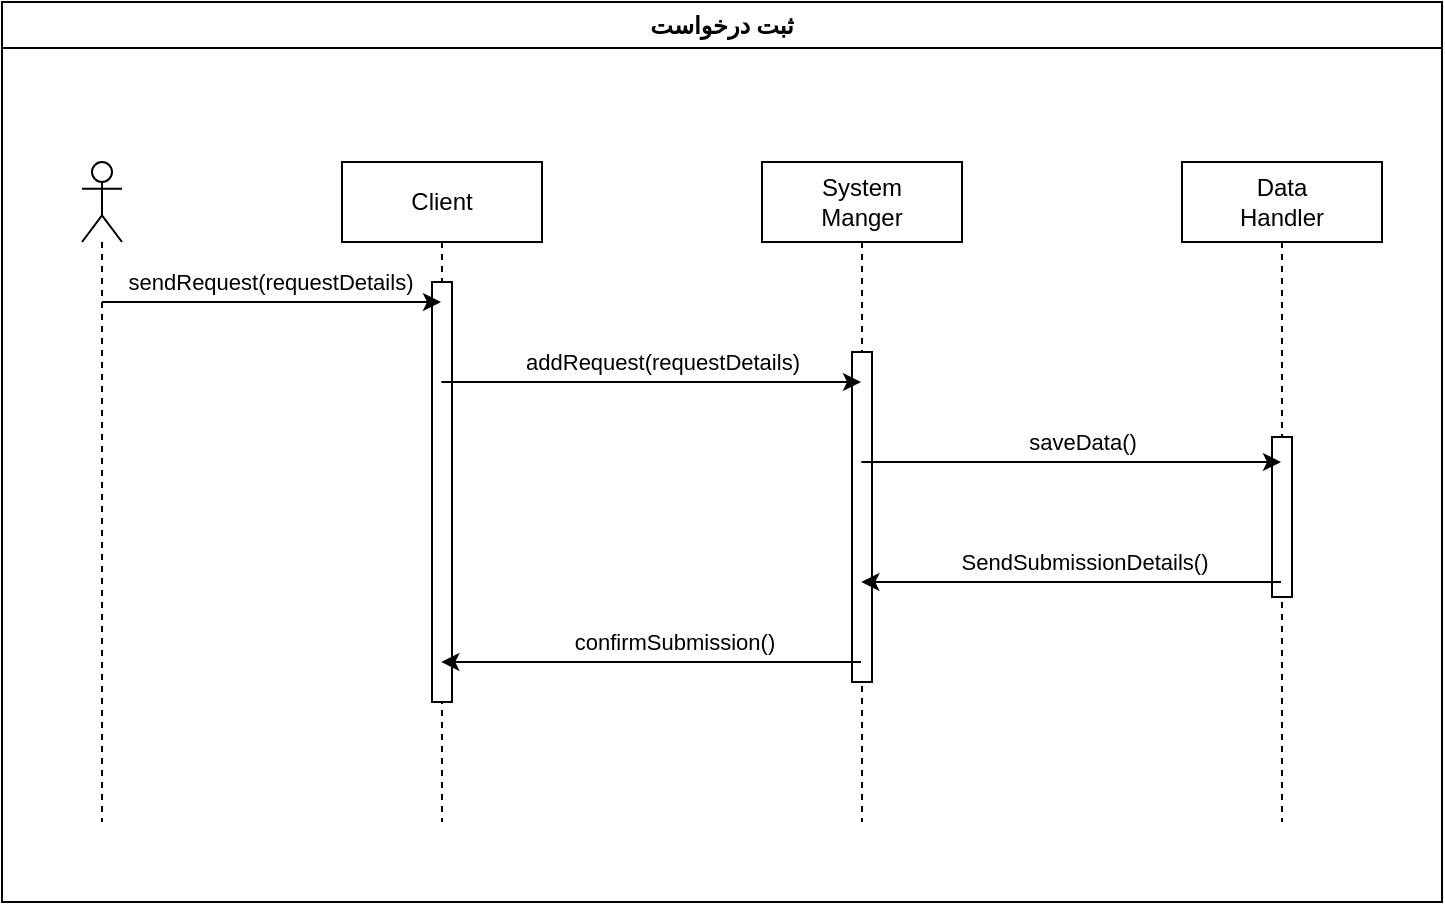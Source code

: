 <mxfile version="26.0.5" pages="8">
  <diagram name="Page-1" id="P5An86bhmq9kO7vAwXX3">
    <mxGraphModel dx="1079" dy="735" grid="1" gridSize="10" guides="1" tooltips="1" connect="1" arrows="1" fold="1" page="1" pageScale="1" pageWidth="850" pageHeight="1100" background="none" math="0" shadow="0" adaptiveColors="auto">
      <root>
        <mxCell id="0" />
        <mxCell id="1" parent="0" />
        <mxCell id="5TeGuhc-esVz1vt5C5Wg-3" value="Client" style="shape=umlLifeline;perimeter=lifelinePerimeter;whiteSpace=wrap;html=1;container=1;dropTarget=0;collapsible=0;recursiveResize=0;outlineConnect=0;portConstraint=eastwest;newEdgeStyle={&quot;edgeStyle&quot;:&quot;elbowEdgeStyle&quot;,&quot;elbow&quot;:&quot;vertical&quot;,&quot;curved&quot;:0,&quot;rounded&quot;:0};labelBackgroundColor=none;" parent="1" vertex="1">
          <mxGeometry x="230" y="240" width="100" height="330" as="geometry" />
        </mxCell>
        <mxCell id="5TeGuhc-esVz1vt5C5Wg-17" value="" style="html=1;points=[[0,0,0,0,5],[0,1,0,0,-5],[1,0,0,0,5],[1,1,0,0,-5]];perimeter=orthogonalPerimeter;outlineConnect=0;targetShapes=umlLifeline;portConstraint=eastwest;newEdgeStyle={&quot;curved&quot;:0,&quot;rounded&quot;:0};labelBackgroundColor=none;" parent="5TeGuhc-esVz1vt5C5Wg-3" vertex="1">
          <mxGeometry x="45" y="60" width="10" height="210" as="geometry" />
        </mxCell>
        <mxCell id="5TeGuhc-esVz1vt5C5Wg-4" value="" style="shape=umlLifeline;perimeter=lifelinePerimeter;whiteSpace=wrap;html=1;container=1;dropTarget=0;collapsible=0;recursiveResize=0;outlineConnect=0;portConstraint=eastwest;newEdgeStyle={&quot;curved&quot;:0,&quot;rounded&quot;:0};participant=umlActor;labelBackgroundColor=none;" parent="1" vertex="1">
          <mxGeometry x="100" y="240" width="20" height="330" as="geometry" />
        </mxCell>
        <mxCell id="5TeGuhc-esVz1vt5C5Wg-5" value="" style="endArrow=classic;html=1;rounded=0;labelBackgroundColor=none;fontColor=default;" parent="1" source="5TeGuhc-esVz1vt5C5Wg-4" target="5TeGuhc-esVz1vt5C5Wg-3" edge="1">
          <mxGeometry width="50" height="50" relative="1" as="geometry">
            <mxPoint x="320" y="330" as="sourcePoint" />
            <mxPoint x="370" y="280" as="targetPoint" />
            <Array as="points">
              <mxPoint x="160" y="310" />
            </Array>
          </mxGeometry>
        </mxCell>
        <mxCell id="5TeGuhc-esVz1vt5C5Wg-6" value="sendRequest(requestDetails)" style="edgeLabel;html=1;align=center;verticalAlign=middle;resizable=0;points=[];labelBackgroundColor=none;" parent="5TeGuhc-esVz1vt5C5Wg-5" vertex="1" connectable="0">
          <mxGeometry x="0.243" relative="1" as="geometry">
            <mxPoint x="-22" y="-10" as="offset" />
          </mxGeometry>
        </mxCell>
        <mxCell id="5TeGuhc-esVz1vt5C5Wg-7" value="&lt;div&gt;System&lt;/div&gt;&lt;div&gt;Manger&lt;br&gt;&lt;/div&gt;" style="shape=umlLifeline;perimeter=lifelinePerimeter;whiteSpace=wrap;html=1;container=1;dropTarget=0;collapsible=0;recursiveResize=0;outlineConnect=0;portConstraint=eastwest;newEdgeStyle={&quot;edgeStyle&quot;:&quot;elbowEdgeStyle&quot;,&quot;elbow&quot;:&quot;vertical&quot;,&quot;curved&quot;:0,&quot;rounded&quot;:0};labelBackgroundColor=none;" parent="1" vertex="1">
          <mxGeometry x="440" y="240" width="100" height="330" as="geometry" />
        </mxCell>
        <mxCell id="5TeGuhc-esVz1vt5C5Wg-18" value="" style="html=1;points=[[0,0,0,0,5],[0,1,0,0,-5],[1,0,0,0,5],[1,1,0,0,-5]];perimeter=orthogonalPerimeter;outlineConnect=0;targetShapes=umlLifeline;portConstraint=eastwest;newEdgeStyle={&quot;curved&quot;:0,&quot;rounded&quot;:0};labelBackgroundColor=none;" parent="5TeGuhc-esVz1vt5C5Wg-7" vertex="1">
          <mxGeometry x="45" y="95" width="10" height="165" as="geometry" />
        </mxCell>
        <mxCell id="5TeGuhc-esVz1vt5C5Wg-8" value="" style="endArrow=classic;html=1;rounded=0;labelBackgroundColor=none;fontColor=default;" parent="1" edge="1">
          <mxGeometry width="50" height="50" relative="1" as="geometry">
            <mxPoint x="279.667" y="350" as="sourcePoint" />
            <mxPoint x="489.5" y="350" as="targetPoint" />
          </mxGeometry>
        </mxCell>
        <mxCell id="5TeGuhc-esVz1vt5C5Wg-9" value="addRequest(requestDetails)" style="edgeLabel;html=1;align=center;verticalAlign=middle;resizable=0;points=[];labelBackgroundColor=none;" parent="5TeGuhc-esVz1vt5C5Wg-8" vertex="1" connectable="0">
          <mxGeometry x="-0.009" y="-4" relative="1" as="geometry">
            <mxPoint x="6" y="-14" as="offset" />
          </mxGeometry>
        </mxCell>
        <mxCell id="5TeGuhc-esVz1vt5C5Wg-10" value="&lt;div&gt;Data&lt;/div&gt;&lt;div&gt;Handler&lt;br&gt;&lt;/div&gt;" style="shape=umlLifeline;perimeter=lifelinePerimeter;whiteSpace=wrap;html=1;container=1;dropTarget=0;collapsible=0;recursiveResize=0;outlineConnect=0;portConstraint=eastwest;newEdgeStyle={&quot;edgeStyle&quot;:&quot;elbowEdgeStyle&quot;,&quot;elbow&quot;:&quot;vertical&quot;,&quot;curved&quot;:0,&quot;rounded&quot;:0};labelBackgroundColor=none;" parent="1" vertex="1">
          <mxGeometry x="650" y="240" width="100" height="330" as="geometry" />
        </mxCell>
        <mxCell id="5TeGuhc-esVz1vt5C5Wg-21" value="" style="html=1;points=[[0,0,0,0,5],[0,1,0,0,-5],[1,0,0,0,5],[1,1,0,0,-5]];perimeter=orthogonalPerimeter;outlineConnect=0;targetShapes=umlLifeline;portConstraint=eastwest;newEdgeStyle={&quot;curved&quot;:0,&quot;rounded&quot;:0};labelBackgroundColor=none;" parent="5TeGuhc-esVz1vt5C5Wg-10" vertex="1">
          <mxGeometry x="45" y="137.5" width="10" height="80" as="geometry" />
        </mxCell>
        <mxCell id="5TeGuhc-esVz1vt5C5Wg-12" value="" style="endArrow=classic;html=1;rounded=0;labelBackgroundColor=none;fontColor=default;" parent="1" edge="1">
          <mxGeometry width="50" height="50" relative="1" as="geometry">
            <mxPoint x="489.667" y="390" as="sourcePoint" />
            <mxPoint x="699.5" y="390" as="targetPoint" />
          </mxGeometry>
        </mxCell>
        <mxCell id="5TeGuhc-esVz1vt5C5Wg-13" value="saveData()" style="edgeLabel;html=1;align=center;verticalAlign=middle;resizable=0;points=[];labelBackgroundColor=none;" parent="5TeGuhc-esVz1vt5C5Wg-12" vertex="1" connectable="0">
          <mxGeometry x="-0.35" relative="1" as="geometry">
            <mxPoint x="42" y="-10" as="offset" />
          </mxGeometry>
        </mxCell>
        <mxCell id="5TeGuhc-esVz1vt5C5Wg-15" value="" style="endArrow=classic;html=1;rounded=0;labelBackgroundColor=none;fontColor=default;" parent="1" edge="1">
          <mxGeometry width="50" height="50" relative="1" as="geometry">
            <mxPoint x="489.5" y="490" as="sourcePoint" />
            <mxPoint x="279.667" y="490" as="targetPoint" />
          </mxGeometry>
        </mxCell>
        <mxCell id="5TeGuhc-esVz1vt5C5Wg-16" value="confirmSubmission()" style="edgeLabel;html=1;align=center;verticalAlign=middle;resizable=0;points=[];labelBackgroundColor=none;" parent="5TeGuhc-esVz1vt5C5Wg-15" vertex="1" connectable="0">
          <mxGeometry x="-0.102" y="2" relative="1" as="geometry">
            <mxPoint y="-12" as="offset" />
          </mxGeometry>
        </mxCell>
        <mxCell id="5TeGuhc-esVz1vt5C5Wg-19" value="" style="endArrow=classic;html=1;rounded=0;labelBackgroundColor=none;fontColor=default;" parent="1" edge="1">
          <mxGeometry width="50" height="50" relative="1" as="geometry">
            <mxPoint x="699.5" y="450" as="sourcePoint" />
            <mxPoint x="489.667" y="450" as="targetPoint" />
          </mxGeometry>
        </mxCell>
        <mxCell id="5TeGuhc-esVz1vt5C5Wg-20" value="SendSubmissionDetails()" style="edgeLabel;html=1;align=center;verticalAlign=middle;resizable=0;points=[];labelBackgroundColor=none;" parent="5TeGuhc-esVz1vt5C5Wg-19" vertex="1" connectable="0">
          <mxGeometry x="-0.095" y="3" relative="1" as="geometry">
            <mxPoint x="-4" y="-13" as="offset" />
          </mxGeometry>
        </mxCell>
        <mxCell id="5TeGuhc-esVz1vt5C5Wg-22" value="&lt;font data-font-src=&quot;https://fonts.googleapis.com/css?family=Vazirmatn&quot; face=&quot;Vazirmatn&quot;&gt;ثبت درخواست&lt;br&gt;&lt;/font&gt;" style="swimlane;whiteSpace=wrap;html=1;labelBackgroundColor=none;" parent="1" vertex="1">
          <mxGeometry x="60" y="160" width="720" height="450" as="geometry" />
        </mxCell>
      </root>
    </mxGraphModel>
  </diagram>
  <diagram id="CgJptpYGcHcfAVrDYGNF" name="Page-2">
    <mxGraphModel dx="1079" dy="735" grid="1" gridSize="10" guides="1" tooltips="1" connect="1" arrows="1" fold="1" page="1" pageScale="1" pageWidth="850" pageHeight="1100" math="0" shadow="0">
      <root>
        <mxCell id="0" />
        <mxCell id="1" parent="0" />
        <mxCell id="Ik3z233nA-b7LlfOSzA3-1" value="Client" style="shape=umlLifeline;perimeter=lifelinePerimeter;whiteSpace=wrap;html=1;container=1;dropTarget=0;collapsible=0;recursiveResize=0;outlineConnect=0;portConstraint=eastwest;newEdgeStyle={&quot;edgeStyle&quot;:&quot;elbowEdgeStyle&quot;,&quot;elbow&quot;:&quot;vertical&quot;,&quot;curved&quot;:0,&quot;rounded&quot;:0};labelBackgroundColor=none;" parent="1" vertex="1">
          <mxGeometry x="560" y="250" width="100" height="330" as="geometry" />
        </mxCell>
        <mxCell id="U7vcVs04AaiKsD-blch1-15" value="" style="html=1;points=[[0,0,0,0,5],[0,1,0,0,-5],[1,0,0,0,5],[1,1,0,0,-5]];perimeter=orthogonalPerimeter;outlineConnect=0;targetShapes=umlLifeline;portConstraint=eastwest;newEdgeStyle={&quot;curved&quot;:0,&quot;rounded&quot;:0};labelBackgroundColor=none;" parent="Ik3z233nA-b7LlfOSzA3-1" vertex="1">
          <mxGeometry x="45" y="60" width="10" height="260" as="geometry" />
        </mxCell>
        <mxCell id="Ik3z233nA-b7LlfOSzA3-3" value="" style="shape=umlLifeline;perimeter=lifelinePerimeter;whiteSpace=wrap;html=1;container=1;dropTarget=0;collapsible=0;recursiveResize=0;outlineConnect=0;portConstraint=eastwest;newEdgeStyle={&quot;curved&quot;:0,&quot;rounded&quot;:0};participant=umlActor;labelBackgroundColor=none;" parent="1" vertex="1">
          <mxGeometry x="430" y="250" width="20" height="330" as="geometry" />
        </mxCell>
        <mxCell id="Ik3z233nA-b7LlfOSzA3-6" value="&lt;div&gt;System&lt;/div&gt;&lt;div&gt;Manger&lt;br&gt;&lt;/div&gt;" style="shape=umlLifeline;perimeter=lifelinePerimeter;whiteSpace=wrap;html=1;container=1;dropTarget=0;collapsible=0;recursiveResize=0;outlineConnect=0;portConstraint=eastwest;newEdgeStyle={&quot;edgeStyle&quot;:&quot;elbowEdgeStyle&quot;,&quot;elbow&quot;:&quot;vertical&quot;,&quot;curved&quot;:0,&quot;rounded&quot;:0};labelBackgroundColor=none;" parent="1" vertex="1">
          <mxGeometry x="770" y="250" width="100" height="330" as="geometry" />
        </mxCell>
        <mxCell id="U7vcVs04AaiKsD-blch1-16" value="" style="html=1;points=[[0,0,0,0,5],[0,1,0,0,-5],[1,0,0,0,5],[1,1,0,0,-5]];perimeter=orthogonalPerimeter;outlineConnect=0;targetShapes=umlLifeline;portConstraint=eastwest;newEdgeStyle={&quot;curved&quot;:0,&quot;rounded&quot;:0};labelBackgroundColor=none;" parent="Ik3z233nA-b7LlfOSzA3-6" vertex="1">
          <mxGeometry x="45" y="100" width="10" height="220" as="geometry" />
        </mxCell>
        <mxCell id="Ik3z233nA-b7LlfOSzA3-10" value="&lt;div&gt;Data&lt;/div&gt;&lt;div&gt;Handler&lt;br&gt;&lt;/div&gt;" style="shape=umlLifeline;perimeter=lifelinePerimeter;whiteSpace=wrap;html=1;container=1;dropTarget=0;collapsible=0;recursiveResize=0;outlineConnect=0;portConstraint=eastwest;newEdgeStyle={&quot;edgeStyle&quot;:&quot;elbowEdgeStyle&quot;,&quot;elbow&quot;:&quot;vertical&quot;,&quot;curved&quot;:0,&quot;rounded&quot;:0};labelBackgroundColor=none;" parent="1" vertex="1">
          <mxGeometry x="980" y="250" width="100" height="330" as="geometry" />
        </mxCell>
        <mxCell id="U7vcVs04AaiKsD-blch1-17" value="" style="html=1;points=[[0,0,0,0,5],[0,1,0,0,-5],[1,0,0,0,5],[1,1,0,0,-5]];perimeter=orthogonalPerimeter;outlineConnect=0;targetShapes=umlLifeline;portConstraint=eastwest;newEdgeStyle={&quot;curved&quot;:0,&quot;rounded&quot;:0};labelBackgroundColor=none;" parent="Ik3z233nA-b7LlfOSzA3-10" vertex="1">
          <mxGeometry x="45" y="150" width="10" height="70" as="geometry" />
        </mxCell>
        <mxCell id="Ik3z233nA-b7LlfOSzA3-18" value="&lt;font face=&quot;Vazirmatn&quot;&gt;امتیاز و نظردادن به عملکرد درخواست&lt;/font&gt;" style="swimlane;whiteSpace=wrap;html=1;labelBackgroundColor=none;" parent="1" vertex="1">
          <mxGeometry x="390" y="170" width="920" height="450" as="geometry" />
        </mxCell>
        <mxCell id="Ik3z233nA-b7LlfOSzA3-19" value="Manager" style="shape=umlLifeline;perimeter=lifelinePerimeter;whiteSpace=wrap;html=1;container=1;dropTarget=0;collapsible=0;recursiveResize=0;outlineConnect=0;portConstraint=eastwest;newEdgeStyle={&quot;edgeStyle&quot;:&quot;elbowEdgeStyle&quot;,&quot;elbow&quot;:&quot;vertical&quot;,&quot;curved&quot;:0,&quot;rounded&quot;:0};labelBackgroundColor=none;" parent="Ik3z233nA-b7LlfOSzA3-18" vertex="1">
          <mxGeometry x="800" y="80" width="100" height="330" as="geometry" />
        </mxCell>
        <mxCell id="U7vcVs04AaiKsD-blch1-19" value="" style="html=1;points=[[0,0,0,0,5],[0,1,0,0,-5],[1,0,0,0,5],[1,1,0,0,-5]];perimeter=orthogonalPerimeter;outlineConnect=0;targetShapes=umlLifeline;portConstraint=eastwest;newEdgeStyle={&quot;curved&quot;:0,&quot;rounded&quot;:0};labelBackgroundColor=none;" parent="Ik3z233nA-b7LlfOSzA3-19" vertex="1">
          <mxGeometry x="45" y="220" width="10" height="80" as="geometry" />
        </mxCell>
        <mxCell id="U7vcVs04AaiKsD-blch1-3" value="" style="endArrow=classic;html=1;rounded=0;fontColor=default;labelBackgroundColor=none;" parent="Ik3z233nA-b7LlfOSzA3-18" source="Ik3z233nA-b7LlfOSzA3-6" target="Ik3z233nA-b7LlfOSzA3-10" edge="1">
          <mxGeometry width="50" height="50" relative="1" as="geometry">
            <mxPoint x="580" y="190" as="sourcePoint" />
            <mxPoint x="630" y="140" as="targetPoint" />
          </mxGeometry>
        </mxCell>
        <mxCell id="U7vcVs04AaiKsD-blch1-4" value="saveData()" style="edgeLabel;html=1;align=center;verticalAlign=middle;resizable=0;points=[];labelBackgroundColor=none;" parent="U7vcVs04AaiKsD-blch1-3" vertex="1" connectable="0">
          <mxGeometry x="0.386" y="3" relative="1" as="geometry">
            <mxPoint x="-45" y="-12" as="offset" />
          </mxGeometry>
        </mxCell>
        <mxCell id="U7vcVs04AaiKsD-blch1-7" value="" style="endArrow=classic;html=1;rounded=0;fontColor=default;labelBackgroundColor=none;" parent="Ik3z233nA-b7LlfOSzA3-18" edge="1">
          <mxGeometry width="50" height="50" relative="1" as="geometry">
            <mxPoint x="429.667" y="320" as="sourcePoint" />
            <mxPoint x="849.5" y="320" as="targetPoint" />
          </mxGeometry>
        </mxCell>
        <mxCell id="U7vcVs04AaiKsD-blch1-8" value="notifyFeedback(requestID, feedbackDetails)" style="edgeLabel;html=1;align=center;verticalAlign=middle;resizable=0;points=[];labelBackgroundColor=none;" parent="U7vcVs04AaiKsD-blch1-7" vertex="1" connectable="0">
          <mxGeometry x="0.369" y="-1" relative="1" as="geometry">
            <mxPoint x="-87" y="9" as="offset" />
          </mxGeometry>
        </mxCell>
        <mxCell id="U7vcVs04AaiKsD-blch1-11" value="" style="endArrow=classic;html=1;rounded=0;fontColor=default;labelBackgroundColor=none;" parent="Ik3z233nA-b7LlfOSzA3-18" edge="1">
          <mxGeometry width="50" height="50" relative="1" as="geometry">
            <mxPoint x="849.5" y="360" as="sourcePoint" />
            <mxPoint x="429.667" y="360" as="targetPoint" />
          </mxGeometry>
        </mxCell>
        <mxCell id="U7vcVs04AaiKsD-blch1-12" value="acknowledgeFeedback()" style="edgeLabel;html=1;align=center;verticalAlign=middle;resizable=0;points=[];labelBackgroundColor=none;" parent="U7vcVs04AaiKsD-blch1-11" vertex="1" connectable="0">
          <mxGeometry x="-0.611" y="1" relative="1" as="geometry">
            <mxPoint x="-198" y="9" as="offset" />
          </mxGeometry>
        </mxCell>
        <mxCell id="1baYMyNBDGH_gd1cWEgZ-1" value="" style="endArrow=classic;html=1;rounded=0;fontColor=default;labelBackgroundColor=none;" parent="1" source="Ik3z233nA-b7LlfOSzA3-3" target="Ik3z233nA-b7LlfOSzA3-1" edge="1">
          <mxGeometry width="50" height="50" relative="1" as="geometry">
            <mxPoint x="790" y="310" as="sourcePoint" />
            <mxPoint x="840" y="260" as="targetPoint" />
            <Array as="points">
              <mxPoint x="530" y="330" />
            </Array>
          </mxGeometry>
        </mxCell>
        <mxCell id="1baYMyNBDGH_gd1cWEgZ-2" value="sendRespond(requestID, rating, feedbackText)" style="edgeLabel;html=1;align=center;verticalAlign=middle;resizable=0;points=[];labelBackgroundColor=none;" parent="1baYMyNBDGH_gd1cWEgZ-1" vertex="1" connectable="0">
          <mxGeometry x="0.309" y="1" relative="1" as="geometry">
            <mxPoint x="-21" y="21" as="offset" />
          </mxGeometry>
        </mxCell>
        <mxCell id="U7vcVs04AaiKsD-blch1-1" value="" style="endArrow=classic;html=1;rounded=0;fontColor=default;labelBackgroundColor=none;" parent="1" source="Ik3z233nA-b7LlfOSzA3-1" target="Ik3z233nA-b7LlfOSzA3-6" edge="1">
          <mxGeometry width="50" height="50" relative="1" as="geometry">
            <mxPoint x="730" y="360" as="sourcePoint" />
            <mxPoint x="780" y="310" as="targetPoint" />
            <Array as="points">
              <mxPoint x="690" y="370" />
            </Array>
          </mxGeometry>
        </mxCell>
        <mxCell id="U7vcVs04AaiKsD-blch1-2" value="updateRequest(requestID, feedbackDetails)" style="edgeLabel;html=1;align=center;verticalAlign=middle;resizable=0;points=[];labelBackgroundColor=none;" parent="U7vcVs04AaiKsD-blch1-1" vertex="1" connectable="0">
          <mxGeometry x="0.044" relative="1" as="geometry">
            <mxPoint y="20" as="offset" />
          </mxGeometry>
        </mxCell>
        <mxCell id="U7vcVs04AaiKsD-blch1-5" value="" style="endArrow=classic;html=1;rounded=0;fontColor=default;labelBackgroundColor=none;" parent="1" source="Ik3z233nA-b7LlfOSzA3-10" target="Ik3z233nA-b7LlfOSzA3-6" edge="1">
          <mxGeometry width="50" height="50" relative="1" as="geometry">
            <mxPoint x="950" y="210" as="sourcePoint" />
            <mxPoint x="1000" y="160" as="targetPoint" />
            <Array as="points">
              <mxPoint x="920" y="450" />
            </Array>
          </mxGeometry>
        </mxCell>
        <mxCell id="U7vcVs04AaiKsD-blch1-6" value="confirmSubmission()" style="edgeLabel;html=1;align=center;verticalAlign=middle;resizable=0;points=[];labelBackgroundColor=none;" parent="U7vcVs04AaiKsD-blch1-5" vertex="1" connectable="0">
          <mxGeometry x="-0.126" relative="1" as="geometry">
            <mxPoint x="-8" y="-10" as="offset" />
          </mxGeometry>
        </mxCell>
        <mxCell id="U7vcVs04AaiKsD-blch1-13" value="" style="endArrow=classic;html=1;rounded=0;fontColor=default;labelBackgroundColor=none;" parent="1" source="Ik3z233nA-b7LlfOSzA3-6" target="Ik3z233nA-b7LlfOSzA3-1" edge="1">
          <mxGeometry width="50" height="50" relative="1" as="geometry">
            <mxPoint x="890" y="340" as="sourcePoint" />
            <mxPoint x="940" y="290" as="targetPoint" />
            <Array as="points">
              <mxPoint x="710" y="560" />
            </Array>
          </mxGeometry>
        </mxCell>
        <mxCell id="U7vcVs04AaiKsD-blch1-14" value="confirmFeedbackUpdate()" style="edgeLabel;html=1;align=center;verticalAlign=middle;resizable=0;points=[];labelBackgroundColor=none;" parent="U7vcVs04AaiKsD-blch1-13" vertex="1" connectable="0">
          <mxGeometry x="-0.357" y="-1" relative="1" as="geometry">
            <mxPoint x="-22" y="-9" as="offset" />
          </mxGeometry>
        </mxCell>
      </root>
    </mxGraphModel>
  </diagram>
  <diagram id="QJXihTTvTfe4P7bZgrKf" name="Page-3">
    <mxGraphModel dx="1079" dy="735" grid="1" gridSize="10" guides="1" tooltips="1" connect="1" arrows="1" fold="1" page="1" pageScale="1" pageWidth="850" pageHeight="1100" math="0" shadow="0">
      <root>
        <mxCell id="0" />
        <mxCell id="1" parent="0" />
        <mxCell id="44zXDO8Drx6OMzfm2gsY-1" value="&lt;div&gt;System&lt;/div&gt;&lt;div&gt;Manager&lt;br&gt;&lt;/div&gt;" style="shape=umlLifeline;perimeter=lifelinePerimeter;whiteSpace=wrap;html=1;container=1;dropTarget=0;collapsible=0;recursiveResize=0;outlineConnect=0;portConstraint=eastwest;newEdgeStyle={&quot;edgeStyle&quot;:&quot;elbowEdgeStyle&quot;,&quot;elbow&quot;:&quot;vertical&quot;,&quot;curved&quot;:0,&quot;rounded&quot;:0};labelBackgroundColor=none;" parent="1" vertex="1">
          <mxGeometry x="340" y="140" width="100" height="330" as="geometry" />
        </mxCell>
        <mxCell id="jnT09mWjpSllmfHxPQbR-4" value="" style="html=1;points=[[0,0,0,0,5],[0,1,0,0,-5],[1,0,0,0,5],[1,1,0,0,-5]];perimeter=orthogonalPerimeter;outlineConnect=0;targetShapes=umlLifeline;portConstraint=eastwest;newEdgeStyle={&quot;curved&quot;:0,&quot;rounded&quot;:0};labelBackgroundColor=none;" parent="44zXDO8Drx6OMzfm2gsY-1" vertex="1">
          <mxGeometry x="45" y="80" width="10" height="190" as="geometry" />
        </mxCell>
        <mxCell id="44zXDO8Drx6OMzfm2gsY-3" value="Driver" style="shape=umlLifeline;perimeter=lifelinePerimeter;whiteSpace=wrap;html=1;container=1;dropTarget=0;collapsible=0;recursiveResize=0;outlineConnect=0;portConstraint=eastwest;newEdgeStyle={&quot;curved&quot;:0,&quot;rounded&quot;:0};participant=umlActor;labelBackgroundColor=none;size=40;" parent="1" vertex="1">
          <mxGeometry x="210" y="140" width="20" height="330" as="geometry" />
        </mxCell>
        <mxCell id="44zXDO8Drx6OMzfm2gsY-4" value="&lt;div&gt;Data&lt;/div&gt;&lt;div&gt;Handler&lt;br&gt;&lt;/div&gt;" style="shape=umlLifeline;perimeter=lifelinePerimeter;whiteSpace=wrap;html=1;container=1;dropTarget=0;collapsible=0;recursiveResize=0;outlineConnect=0;portConstraint=eastwest;newEdgeStyle={&quot;edgeStyle&quot;:&quot;elbowEdgeStyle&quot;,&quot;elbow&quot;:&quot;vertical&quot;,&quot;curved&quot;:0,&quot;rounded&quot;:0};labelBackgroundColor=none;" parent="1" vertex="1">
          <mxGeometry x="550" y="140" width="100" height="330" as="geometry" />
        </mxCell>
        <mxCell id="jnT09mWjpSllmfHxPQbR-5" value="" style="html=1;points=[[0,0,0,0,5],[0,1,0,0,-5],[1,0,0,0,5],[1,1,0,0,-5]];perimeter=orthogonalPerimeter;outlineConnect=0;targetShapes=umlLifeline;portConstraint=eastwest;newEdgeStyle={&quot;curved&quot;:0,&quot;rounded&quot;:0};labelBackgroundColor=none;" parent="44zXDO8Drx6OMzfm2gsY-4" vertex="1">
          <mxGeometry x="45" y="190" width="10" height="50" as="geometry" />
        </mxCell>
        <mxCell id="44zXDO8Drx6OMzfm2gsY-8" value="&lt;div&gt;&lt;font face=&quot;Vazirmatn&quot;&gt;قبول کردن درخواست&lt;br&gt;&lt;/font&gt;&lt;/div&gt;" style="swimlane;whiteSpace=wrap;html=1;labelBackgroundColor=none;" parent="1" vertex="1">
          <mxGeometry x="170" y="60" width="510" height="450" as="geometry" />
        </mxCell>
        <mxCell id="44zXDO8Drx6OMzfm2gsY-25" value="" style="endArrow=classic;html=1;rounded=0;fontColor=default;labelBackgroundColor=none;" parent="44zXDO8Drx6OMzfm2gsY-8" edge="1">
          <mxGeometry width="50" height="50" relative="1" as="geometry">
            <mxPoint x="49.786" y="170.0" as="sourcePoint" />
            <mxPoint x="220" y="170" as="targetPoint" />
          </mxGeometry>
        </mxCell>
        <mxCell id="44zXDO8Drx6OMzfm2gsY-26" value="acceptRequest(requestID)" style="text;html=1;align=center;verticalAlign=middle;resizable=0;points=[];autosize=1;strokeColor=none;fillColor=none;labelBackgroundColor=none;" parent="44zXDO8Drx6OMzfm2gsY-8" vertex="1">
          <mxGeometry x="50" y="140" width="160" height="30" as="geometry" />
        </mxCell>
        <mxCell id="44zXDO8Drx6OMzfm2gsY-28" value="" style="endArrow=classic;html=1;rounded=0;fontColor=default;labelBackgroundColor=none;" parent="44zXDO8Drx6OMzfm2gsY-8" edge="1">
          <mxGeometry width="50" height="50" relative="1" as="geometry">
            <mxPoint x="219.996" y="200.0" as="sourcePoint" />
            <mxPoint x="219.996" y="220.0" as="targetPoint" />
            <Array as="points">
              <mxPoint x="280" y="200" />
              <mxPoint x="280" y="210" />
              <mxPoint x="280" y="220" />
            </Array>
          </mxGeometry>
        </mxCell>
        <mxCell id="44zXDO8Drx6OMzfm2gsY-29" value="findRequest(requestID)" style="edgeLabel;html=1;align=center;verticalAlign=middle;resizable=0;points=[];labelBackgroundColor=none;" parent="44zXDO8Drx6OMzfm2gsY-28" vertex="1" connectable="0">
          <mxGeometry x="0.475" y="-1" relative="1" as="geometry">
            <mxPoint x="54" y="-9" as="offset" />
          </mxGeometry>
        </mxCell>
        <mxCell id="jnT09mWjpSllmfHxPQbR-3" value="" style="html=1;points=[[0,0,0,0,5],[0,1,0,0,-5],[1,0,0,0,5],[1,1,0,0,-5]];perimeter=orthogonalPerimeter;outlineConnect=0;targetShapes=umlLifeline;portConstraint=eastwest;newEdgeStyle={&quot;curved&quot;:0,&quot;rounded&quot;:0};labelBackgroundColor=none;" parent="44zXDO8Drx6OMzfm2gsY-8" vertex="1">
          <mxGeometry x="45" y="160" width="10" height="190" as="geometry" />
        </mxCell>
        <mxCell id="44zXDO8Drx6OMzfm2gsY-31" value="" style="endArrow=classic;html=1;rounded=0;fontColor=default;elbow=horizontal;labelBackgroundColor=none;" parent="1" source="44zXDO8Drx6OMzfm2gsY-1" target="44zXDO8Drx6OMzfm2gsY-1" edge="1">
          <mxGeometry width="50" height="50" relative="1" as="geometry">
            <mxPoint x="460" y="330" as="sourcePoint" />
            <mxPoint x="510" y="280" as="targetPoint" />
            <Array as="points">
              <mxPoint x="450" y="310" />
            </Array>
          </mxGeometry>
        </mxCell>
        <mxCell id="44zXDO8Drx6OMzfm2gsY-32" value="updateRequestStatus(requestID, &quot;Accepted&quot;)" style="edgeLabel;html=1;align=center;verticalAlign=middle;resizable=0;points=[];labelBackgroundColor=none;" parent="44zXDO8Drx6OMzfm2gsY-31" vertex="1" connectable="0">
          <mxGeometry x="0.482" y="-3" relative="1" as="geometry">
            <mxPoint x="84" y="-7" as="offset" />
          </mxGeometry>
        </mxCell>
        <mxCell id="44zXDO8Drx6OMzfm2gsY-33" value="" style="endArrow=classic;html=1;rounded=0;fontColor=default;labelBackgroundColor=none;" parent="1" source="44zXDO8Drx6OMzfm2gsY-1" target="44zXDO8Drx6OMzfm2gsY-4" edge="1">
          <mxGeometry width="50" height="50" relative="1" as="geometry">
            <mxPoint x="460" y="330" as="sourcePoint" />
            <mxPoint x="510" y="280" as="targetPoint" />
            <Array as="points">
              <mxPoint x="500" y="340" />
            </Array>
          </mxGeometry>
        </mxCell>
        <mxCell id="44zXDO8Drx6OMzfm2gsY-34" value="saveData(request)" style="edgeLabel;html=1;align=center;verticalAlign=middle;resizable=0;points=[];labelBackgroundColor=none;" parent="44zXDO8Drx6OMzfm2gsY-33" vertex="1" connectable="0">
          <mxGeometry x="0.219" y="-2" relative="1" as="geometry">
            <mxPoint x="-28" y="-12" as="offset" />
          </mxGeometry>
        </mxCell>
        <mxCell id="44zXDO8Drx6OMzfm2gsY-35" value="" style="endArrow=classic;html=1;rounded=0;fontColor=default;labelBackgroundColor=none;" parent="1" source="44zXDO8Drx6OMzfm2gsY-4" target="44zXDO8Drx6OMzfm2gsY-1" edge="1">
          <mxGeometry width="50" height="50" relative="1" as="geometry">
            <mxPoint x="460" y="330" as="sourcePoint" />
            <mxPoint x="510" y="280" as="targetPoint" />
            <Array as="points">
              <mxPoint x="490" y="370" />
            </Array>
          </mxGeometry>
        </mxCell>
        <mxCell id="44zXDO8Drx6OMzfm2gsY-36" value="confirmSubmission()" style="edgeLabel;html=1;align=center;verticalAlign=middle;resizable=0;points=[];labelBackgroundColor=none;" parent="44zXDO8Drx6OMzfm2gsY-35" vertex="1" connectable="0">
          <mxGeometry x="-0.13" y="-1" relative="1" as="geometry">
            <mxPoint x="-18" y="-9" as="offset" />
          </mxGeometry>
        </mxCell>
        <mxCell id="jnT09mWjpSllmfHxPQbR-1" value="" style="endArrow=classic;html=1;rounded=0;fontColor=default;labelBackgroundColor=none;" parent="1" source="44zXDO8Drx6OMzfm2gsY-1" target="44zXDO8Drx6OMzfm2gsY-3" edge="1">
          <mxGeometry width="50" height="50" relative="1" as="geometry">
            <mxPoint x="460" y="330" as="sourcePoint" />
            <mxPoint x="510" y="280" as="targetPoint" />
            <Array as="points">
              <mxPoint x="290" y="400" />
            </Array>
          </mxGeometry>
        </mxCell>
        <mxCell id="jnT09mWjpSllmfHxPQbR-2" value="confirmAcceptance()" style="edgeLabel;html=1;align=center;verticalAlign=middle;resizable=0;points=[];labelBackgroundColor=none;" parent="jnT09mWjpSllmfHxPQbR-1" vertex="1" connectable="0">
          <mxGeometry x="-0.312" y="2" relative="1" as="geometry">
            <mxPoint x="-31" y="-12" as="offset" />
          </mxGeometry>
        </mxCell>
      </root>
    </mxGraphModel>
  </diagram>
  <diagram id="my0nbMpWELb7pKtTh8wX" name="Page-4">
    <mxGraphModel dx="1079" dy="735" grid="1" gridSize="10" guides="1" tooltips="1" connect="1" arrows="1" fold="1" page="1" pageScale="1" pageWidth="850" pageHeight="1100" math="0" shadow="0">
      <root>
        <mxCell id="0" />
        <mxCell id="1" parent="0" />
        <mxCell id="sPYLUmIOet5mdrFY5rRz-6" value="&lt;font face=&quot;Vazirmatn&quot;&gt;ثبت وضعیت زمان و پیشرفت درخواست&lt;/font&gt;" style="swimlane;whiteSpace=wrap;html=1;labelBackgroundColor=none;" parent="1" vertex="1">
          <mxGeometry x="150" y="40" width="550" height="500" as="geometry" />
        </mxCell>
        <mxCell id="sPYLUmIOet5mdrFY5rRz-21" value="Admin" style="shape=umlLifeline;perimeter=lifelinePerimeter;whiteSpace=wrap;html=1;container=1;dropTarget=0;collapsible=0;recursiveResize=0;outlineConnect=0;portConstraint=eastwest;newEdgeStyle={&quot;curved&quot;:0,&quot;rounded&quot;:0};participant=umlActor;labelBackgroundColor=none;size=40;" parent="sPYLUmIOet5mdrFY5rRz-6" vertex="1">
          <mxGeometry x="200" y="60" width="20" height="420" as="geometry" />
        </mxCell>
        <mxCell id="vCs6zjhbWw7HfOYZ893q-4" value="" style="html=1;points=[[0,0,0,0,5],[0,1,0,0,-5],[1,0,0,0,5],[1,1,0,0,-5]];perimeter=orthogonalPerimeter;outlineConnect=0;targetShapes=umlLifeline;portConstraint=eastwest;newEdgeStyle={&quot;curved&quot;:0,&quot;rounded&quot;:0};labelBackgroundColor=none;" parent="sPYLUmIOet5mdrFY5rRz-21" vertex="1">
          <mxGeometry x="5" y="260" width="10" height="100" as="geometry" />
        </mxCell>
        <mxCell id="sPYLUmIOet5mdrFY5rRz-3" value="Driver" style="shape=umlLifeline;perimeter=lifelinePerimeter;whiteSpace=wrap;html=1;container=1;dropTarget=0;collapsible=0;recursiveResize=0;outlineConnect=0;portConstraint=eastwest;newEdgeStyle={&quot;curved&quot;:0,&quot;rounded&quot;:0};participant=umlActor;labelBackgroundColor=none;size=40;" parent="sPYLUmIOet5mdrFY5rRz-6" vertex="1">
          <mxGeometry x="120" y="60" width="20" height="420" as="geometry" />
        </mxCell>
        <mxCell id="vCs6zjhbWw7HfOYZ893q-1" value="" style="html=1;points=[[0,0,0,0,5],[0,1,0,0,-5],[1,0,0,0,5],[1,1,0,0,-5]];perimeter=orthogonalPerimeter;outlineConnect=0;targetShapes=umlLifeline;portConstraint=eastwest;newEdgeStyle={&quot;curved&quot;:0,&quot;rounded&quot;:0};labelBackgroundColor=none;" parent="sPYLUmIOet5mdrFY5rRz-3" vertex="1">
          <mxGeometry x="5" y="105" width="10" height="125" as="geometry" />
        </mxCell>
        <mxCell id="sPYLUmIOet5mdrFY5rRz-1" value="&lt;div&gt;System&lt;/div&gt;&lt;div&gt;Manager&lt;br&gt;&lt;/div&gt;" style="shape=umlLifeline;perimeter=lifelinePerimeter;whiteSpace=wrap;html=1;container=1;dropTarget=0;collapsible=0;recursiveResize=0;outlineConnect=0;portConstraint=eastwest;newEdgeStyle={&quot;edgeStyle&quot;:&quot;elbowEdgeStyle&quot;,&quot;elbow&quot;:&quot;vertical&quot;,&quot;curved&quot;:0,&quot;rounded&quot;:0};labelBackgroundColor=none;" parent="sPYLUmIOet5mdrFY5rRz-6" vertex="1">
          <mxGeometry x="260" y="60" width="100" height="420" as="geometry" />
        </mxCell>
        <mxCell id="vCs6zjhbWw7HfOYZ893q-2" value="" style="html=1;points=[[0,0,0,0,5],[0,1,0,0,-5],[1,0,0,0,5],[1,1,0,0,-5]];perimeter=orthogonalPerimeter;outlineConnect=0;targetShapes=umlLifeline;portConstraint=eastwest;newEdgeStyle={&quot;curved&quot;:0,&quot;rounded&quot;:0};labelBackgroundColor=none;" parent="sPYLUmIOet5mdrFY5rRz-1" vertex="1">
          <mxGeometry x="45" y="105" width="10" height="125" as="geometry" />
        </mxCell>
        <mxCell id="vCs6zjhbWw7HfOYZ893q-5" value="" style="html=1;points=[[0,0,0,0,5],[0,1,0,0,-5],[1,0,0,0,5],[1,1,0,0,-5]];perimeter=orthogonalPerimeter;outlineConnect=0;targetShapes=umlLifeline;portConstraint=eastwest;newEdgeStyle={&quot;curved&quot;:0,&quot;rounded&quot;:0};labelBackgroundColor=none;" parent="sPYLUmIOet5mdrFY5rRz-1" vertex="1">
          <mxGeometry x="45" y="250" width="10" height="110" as="geometry" />
        </mxCell>
        <mxCell id="sPYLUmIOet5mdrFY5rRz-4" value="&lt;div&gt;Data&lt;/div&gt;&lt;div&gt;Handler&lt;br&gt;&lt;/div&gt;" style="shape=umlLifeline;perimeter=lifelinePerimeter;whiteSpace=wrap;html=1;container=1;dropTarget=0;collapsible=0;recursiveResize=0;outlineConnect=0;portConstraint=eastwest;newEdgeStyle={&quot;edgeStyle&quot;:&quot;elbowEdgeStyle&quot;,&quot;elbow&quot;:&quot;vertical&quot;,&quot;curved&quot;:0,&quot;rounded&quot;:0};labelBackgroundColor=none;" parent="sPYLUmIOet5mdrFY5rRz-6" vertex="1">
          <mxGeometry x="390" y="60" width="100" height="420" as="geometry" />
        </mxCell>
        <mxCell id="vCs6zjhbWw7HfOYZ893q-3" value="" style="html=1;points=[[0,0,0,0,5],[0,1,0,0,-5],[1,0,0,0,5],[1,1,0,0,-5]];perimeter=orthogonalPerimeter;outlineConnect=0;targetShapes=umlLifeline;portConstraint=eastwest;newEdgeStyle={&quot;curved&quot;:0,&quot;rounded&quot;:0};labelBackgroundColor=none;" parent="sPYLUmIOet5mdrFY5rRz-4" vertex="1">
          <mxGeometry x="45" y="180" width="10" height="40" as="geometry" />
        </mxCell>
        <mxCell id="vCs6zjhbWw7HfOYZ893q-6" value="" style="html=1;points=[[0,0,0,0,5],[0,1,0,0,-5],[1,0,0,0,5],[1,1,0,0,-5]];perimeter=orthogonalPerimeter;outlineConnect=0;targetShapes=umlLifeline;portConstraint=eastwest;newEdgeStyle={&quot;curved&quot;:0,&quot;rounded&quot;:0};labelBackgroundColor=none;" parent="sPYLUmIOet5mdrFY5rRz-4" vertex="1">
          <mxGeometry x="45" y="320" width="10" height="40" as="geometry" />
        </mxCell>
        <mxCell id="sPYLUmIOet5mdrFY5rRz-23" value="alt" style="shape=umlFrame;whiteSpace=wrap;html=1;pointerEvents=0;labelBackgroundColor=none;" parent="sPYLUmIOet5mdrFY5rRz-6" vertex="1">
          <mxGeometry x="20" y="150" width="500" height="280" as="geometry" />
        </mxCell>
        <mxCell id="sPYLUmIOet5mdrFY5rRz-24" value="" style="endArrow=none;html=1;rounded=0;exitX=-0.001;exitY=0.55;exitDx=0;exitDy=0;exitPerimeter=0;entryX=1.001;entryY=0.547;entryDx=0;entryDy=0;entryPerimeter=0;labelBackgroundColor=none;fontColor=default;" parent="sPYLUmIOet5mdrFY5rRz-6" source="sPYLUmIOet5mdrFY5rRz-23" target="sPYLUmIOet5mdrFY5rRz-23" edge="1">
          <mxGeometry width="50" height="50" relative="1" as="geometry">
            <mxPoint x="260" y="210" as="sourcePoint" />
            <mxPoint x="310" y="160" as="targetPoint" />
          </mxGeometry>
        </mxCell>
        <mxCell id="sZSQm2ASWmaaHAcDTf4s-1" value="" style="endArrow=classic;html=1;rounded=0;fontColor=default;labelBackgroundColor=none;" parent="sPYLUmIOet5mdrFY5rRz-6" edge="1">
          <mxGeometry width="50" height="50" relative="1" as="geometry">
            <mxPoint x="129.929" y="170" as="sourcePoint" />
            <mxPoint x="309.5" y="170" as="targetPoint" />
          </mxGeometry>
        </mxCell>
        <mxCell id="sZSQm2ASWmaaHAcDTf4s-2" value="acceptRequest(requestID)" style="edgeLabel;html=1;align=center;verticalAlign=middle;resizable=0;points=[];labelBackgroundColor=none;" parent="sZSQm2ASWmaaHAcDTf4s-1" vertex="1" connectable="0">
          <mxGeometry x="0.156" y="2" relative="1" as="geometry">
            <mxPoint x="-14" y="-8" as="offset" />
          </mxGeometry>
        </mxCell>
        <mxCell id="sZSQm2ASWmaaHAcDTf4s-4" value="" style="endArrow=classic;html=1;rounded=0;fontColor=default;labelBackgroundColor=none;" parent="sPYLUmIOet5mdrFY5rRz-6" source="sPYLUmIOet5mdrFY5rRz-1" target="sPYLUmIOet5mdrFY5rRz-1" edge="1">
          <mxGeometry width="50" height="50" relative="1" as="geometry">
            <mxPoint x="250" y="250" as="sourcePoint" />
            <mxPoint x="300" y="200" as="targetPoint" />
            <Array as="points">
              <mxPoint x="340" y="190" />
              <mxPoint x="340" y="200" />
              <mxPoint x="340" y="210" />
            </Array>
          </mxGeometry>
        </mxCell>
        <mxCell id="sZSQm2ASWmaaHAcDTf4s-5" value="validateRequest(requestID)" style="edgeLabel;html=1;align=center;verticalAlign=middle;resizable=0;points=[];labelBackgroundColor=none;" parent="sZSQm2ASWmaaHAcDTf4s-4" vertex="1" connectable="0">
          <mxGeometry x="-0.039" relative="1" as="geometry">
            <mxPoint x="-35" as="offset" />
          </mxGeometry>
        </mxCell>
        <mxCell id="sZSQm2ASWmaaHAcDTf4s-6" value="" style="endArrow=classic;html=1;rounded=0;fontColor=default;labelBackgroundColor=none;" parent="sPYLUmIOet5mdrFY5rRz-6" source="sPYLUmIOet5mdrFY5rRz-1" target="sPYLUmIOet5mdrFY5rRz-1" edge="1">
          <mxGeometry width="50" height="50" relative="1" as="geometry">
            <mxPoint x="250" y="170" as="sourcePoint" />
            <mxPoint x="300" y="120" as="targetPoint" />
            <Array as="points">
              <mxPoint x="330" y="220" />
              <mxPoint x="340" y="220" />
              <mxPoint x="340" y="240" />
              <mxPoint x="330" y="240" />
            </Array>
          </mxGeometry>
        </mxCell>
        <mxCell id="sZSQm2ASWmaaHAcDTf4s-7" value="&lt;font style=&quot;font-size: 7px;&quot;&gt;&lt;font&gt;updateRequestStatus(requestID, &quot;Accepted&quot;)&lt;/font&gt;&lt;font&gt;&lt;br&gt;&lt;/font&gt;&lt;/font&gt;" style="edgeLabel;html=1;align=center;verticalAlign=middle;resizable=0;points=[];labelBackgroundColor=none;" parent="sZSQm2ASWmaaHAcDTf4s-6" vertex="1" connectable="0">
          <mxGeometry x="-0.018" y="-1" relative="1" as="geometry">
            <mxPoint as="offset" />
          </mxGeometry>
        </mxCell>
        <mxCell id="sZSQm2ASWmaaHAcDTf4s-8" value="" style="endArrow=classic;html=1;rounded=0;fontColor=default;labelBackgroundColor=none;" parent="sPYLUmIOet5mdrFY5rRz-6" edge="1">
          <mxGeometry width="50" height="50" relative="1" as="geometry">
            <mxPoint x="310.0" y="260.0" as="sourcePoint" />
            <mxPoint x="439.69" y="260.0" as="targetPoint" />
            <Array as="points">
              <mxPoint x="410.19" y="260" />
            </Array>
          </mxGeometry>
        </mxCell>
        <mxCell id="sZSQm2ASWmaaHAcDTf4s-9" value="saveData(request)" style="edgeLabel;html=1;align=center;verticalAlign=middle;resizable=0;points=[];labelBackgroundColor=none;" parent="sZSQm2ASWmaaHAcDTf4s-8" vertex="1" connectable="0">
          <mxGeometry x="0.217" y="2" relative="1" as="geometry">
            <mxPoint x="-14" y="-8" as="offset" />
          </mxGeometry>
        </mxCell>
        <mxCell id="sZSQm2ASWmaaHAcDTf4s-10" value="" style="endArrow=classic;html=1;rounded=0;fontColor=default;labelBackgroundColor=none;" parent="sPYLUmIOet5mdrFY5rRz-6" edge="1">
          <mxGeometry width="50" height="50" relative="1" as="geometry">
            <mxPoint x="309.5" y="280.0" as="sourcePoint" />
            <mxPoint x="129.81" y="280.0" as="targetPoint" />
          </mxGeometry>
        </mxCell>
        <mxCell id="sZSQm2ASWmaaHAcDTf4s-11" value="confirmAcceptance()" style="edgeLabel;html=1;align=center;verticalAlign=middle;resizable=0;points=[];labelBackgroundColor=none;" parent="sZSQm2ASWmaaHAcDTf4s-10" vertex="1" connectable="0">
          <mxGeometry x="-0.456" y="1" relative="1" as="geometry">
            <mxPoint x="-41" y="-11" as="offset" />
          </mxGeometry>
        </mxCell>
        <mxCell id="sPYLUmIOet5mdrFY5rRz-25" value="[Actor = Driver]" style="text;html=1;align=center;verticalAlign=middle;resizable=0;points=[];autosize=1;strokeColor=none;fillColor=none;labelBackgroundColor=none;" parent="sPYLUmIOet5mdrFY5rRz-6" vertex="1">
          <mxGeometry x="20" y="190" width="100" height="30" as="geometry" />
        </mxCell>
        <mxCell id="sZSQm2ASWmaaHAcDTf4s-12" value="[Actor = Admin]" style="text;html=1;align=center;verticalAlign=middle;resizable=0;points=[];autosize=1;strokeColor=none;fillColor=none;labelBackgroundColor=none;" parent="sPYLUmIOet5mdrFY5rRz-6" vertex="1">
          <mxGeometry x="15" y="310" width="110" height="30" as="geometry" />
        </mxCell>
        <mxCell id="sZSQm2ASWmaaHAcDTf4s-13" value="" style="endArrow=classic;html=1;rounded=0;fontColor=default;labelBackgroundColor=none;" parent="sPYLUmIOet5mdrFY5rRz-6" edge="1">
          <mxGeometry width="50" height="50" relative="1" as="geometry">
            <mxPoint x="209.81" y="330.0" as="sourcePoint" />
            <mxPoint x="309.5" y="330.0" as="targetPoint" />
          </mxGeometry>
        </mxCell>
        <mxCell id="sZSQm2ASWmaaHAcDTf4s-14" value="&lt;font&gt;updateRequestDetails(requestID, newDetails)&lt;/font&gt;" style="edgeLabel;html=1;align=center;verticalAlign=middle;resizable=0;points=[];fontSize=9;labelBackgroundColor=none;" parent="sZSQm2ASWmaaHAcDTf4s-13" vertex="1" connectable="0">
          <mxGeometry x="-0.23" y="2" relative="1" as="geometry">
            <mxPoint x="-18" y="-13" as="offset" />
          </mxGeometry>
        </mxCell>
        <mxCell id="sZSQm2ASWmaaHAcDTf4s-38" value="" style="endArrow=classic;html=1;rounded=0;fontColor=default;labelBackgroundColor=none;" parent="sPYLUmIOet5mdrFY5rRz-6" edge="1">
          <mxGeometry width="50" height="50" relative="1" as="geometry">
            <mxPoint x="310" y="340" as="sourcePoint" />
            <mxPoint x="309.81" y="360.0" as="targetPoint" />
            <Array as="points">
              <mxPoint x="360" y="340" />
              <mxPoint x="360" y="360" />
              <mxPoint x="330" y="360" />
            </Array>
          </mxGeometry>
        </mxCell>
        <mxCell id="sZSQm2ASWmaaHAcDTf4s-39" value="validateDetails(newDetails)" style="edgeLabel;html=1;align=center;verticalAlign=middle;resizable=0;points=[];labelBackgroundColor=none;" parent="sZSQm2ASWmaaHAcDTf4s-38" vertex="1" connectable="0">
          <mxGeometry x="-0.035" y="1" relative="1" as="geometry">
            <mxPoint x="-1" y="2" as="offset" />
          </mxGeometry>
        </mxCell>
        <mxCell id="sZSQm2ASWmaaHAcDTf4s-40" value="" style="endArrow=classic;html=1;rounded=0;fontColor=default;labelBackgroundColor=none;" parent="sPYLUmIOet5mdrFY5rRz-6" edge="1">
          <mxGeometry width="50" height="50" relative="1" as="geometry">
            <mxPoint x="310" y="370" as="sourcePoint" />
            <mxPoint x="309.81" y="390.0" as="targetPoint" />
            <Array as="points">
              <mxPoint x="360" y="370" />
              <mxPoint x="360" y="390" />
              <mxPoint x="330" y="390" />
            </Array>
          </mxGeometry>
        </mxCell>
        <mxCell id="sZSQm2ASWmaaHAcDTf4s-41" value="&lt;font style=&quot;font-size: 9px;&quot;&gt;applyRequestUpdates(requestID, newDetails)&lt;/font&gt;" style="edgeLabel;html=1;align=center;verticalAlign=middle;resizable=0;points=[];labelBackgroundColor=none;" parent="sZSQm2ASWmaaHAcDTf4s-40" vertex="1" connectable="0">
          <mxGeometry x="-0.035" y="1" relative="1" as="geometry">
            <mxPoint x="-1" y="2" as="offset" />
          </mxGeometry>
        </mxCell>
        <mxCell id="sZSQm2ASWmaaHAcDTf4s-42" value="" style="endArrow=classic;html=1;rounded=0;fontColor=default;labelBackgroundColor=none;" parent="sPYLUmIOet5mdrFY5rRz-6" source="sPYLUmIOet5mdrFY5rRz-1" target="sPYLUmIOet5mdrFY5rRz-4" edge="1">
          <mxGeometry width="50" height="50" relative="1" as="geometry">
            <mxPoint x="170" y="300" as="sourcePoint" />
            <mxPoint x="220" y="250" as="targetPoint" />
            <Array as="points">
              <mxPoint x="360" y="400" />
            </Array>
          </mxGeometry>
        </mxCell>
        <mxCell id="sZSQm2ASWmaaHAcDTf4s-43" value="saveData(request)" style="edgeLabel;html=1;align=center;verticalAlign=middle;resizable=0;points=[];labelBackgroundColor=none;" parent="sZSQm2ASWmaaHAcDTf4s-42" vertex="1" connectable="0">
          <mxGeometry x="0.124" relative="1" as="geometry">
            <mxPoint x="-8" y="10" as="offset" />
          </mxGeometry>
        </mxCell>
        <mxCell id="sZSQm2ASWmaaHAcDTf4s-44" value="" style="endArrow=classic;html=1;rounded=0;fontColor=default;labelBackgroundColor=none;" parent="sPYLUmIOet5mdrFY5rRz-6" source="sPYLUmIOet5mdrFY5rRz-1" target="sPYLUmIOet5mdrFY5rRz-21" edge="1">
          <mxGeometry width="50" height="50" relative="1" as="geometry">
            <mxPoint x="170" y="300" as="sourcePoint" />
            <mxPoint x="220" y="250" as="targetPoint" />
            <Array as="points">
              <mxPoint x="250" y="410" />
            </Array>
          </mxGeometry>
        </mxCell>
        <mxCell id="sZSQm2ASWmaaHAcDTf4s-45" value="confirmUpdate()" style="edgeLabel;html=1;align=center;verticalAlign=middle;resizable=0;points=[];labelBackgroundColor=none;" parent="sZSQm2ASWmaaHAcDTf4s-44" vertex="1" connectable="0">
          <mxGeometry x="-0.255" y="-1" relative="1" as="geometry">
            <mxPoint x="-12" y="-9" as="offset" />
          </mxGeometry>
        </mxCell>
      </root>
    </mxGraphModel>
  </diagram>
  <diagram id="jPB5uIDT-bzVPJb3Opxs" name="Page-5">
    <mxGraphModel dx="1079" dy="735" grid="1" gridSize="10" guides="1" tooltips="1" connect="1" arrows="1" fold="1" page="1" pageScale="1" pageWidth="850" pageHeight="1100" math="0" shadow="0">
      <root>
        <mxCell id="0" />
        <mxCell id="1" parent="0" />
        <mxCell id="lUX9dpr7M5-q6VSUVDSl-1" value="&lt;div&gt;System&lt;/div&gt;&lt;div&gt;Manager&lt;br&gt;&lt;/div&gt;" style="shape=umlLifeline;perimeter=lifelinePerimeter;whiteSpace=wrap;html=1;container=1;dropTarget=0;collapsible=0;recursiveResize=0;outlineConnect=0;portConstraint=eastwest;newEdgeStyle={&quot;edgeStyle&quot;:&quot;elbowEdgeStyle&quot;,&quot;elbow&quot;:&quot;vertical&quot;,&quot;curved&quot;:0,&quot;rounded&quot;:0};labelBackgroundColor=none;" parent="1" vertex="1">
          <mxGeometry x="340" y="140" width="100" height="330" as="geometry" />
        </mxCell>
        <mxCell id="Gh14Hi7k4xR26xQU-wWk-9" value="" style="html=1;points=[[0,0,0,0,5],[0,1,0,0,-5],[1,0,0,0,5],[1,1,0,0,-5]];perimeter=orthogonalPerimeter;outlineConnect=0;targetShapes=umlLifeline;portConstraint=eastwest;newEdgeStyle={&quot;curved&quot;:0,&quot;rounded&quot;:0};labelBackgroundColor=none;" parent="lUX9dpr7M5-q6VSUVDSl-1" vertex="1">
          <mxGeometry x="45" y="70" width="10" height="170" as="geometry" />
        </mxCell>
        <mxCell id="lUX9dpr7M5-q6VSUVDSl-3" value="Admin" style="shape=umlLifeline;perimeter=lifelinePerimeter;whiteSpace=wrap;html=1;container=1;dropTarget=0;collapsible=0;recursiveResize=0;outlineConnect=0;portConstraint=eastwest;newEdgeStyle={&quot;curved&quot;:0,&quot;rounded&quot;:0};participant=umlActor;labelBackgroundColor=none;size=40;" parent="1" vertex="1">
          <mxGeometry x="210" y="140" width="20" height="330" as="geometry" />
        </mxCell>
        <mxCell id="Gh14Hi7k4xR26xQU-wWk-10" value="" style="html=1;points=[[0,0,0,0,5],[0,1,0,0,-5],[1,0,0,0,5],[1,1,0,0,-5]];perimeter=orthogonalPerimeter;outlineConnect=0;targetShapes=umlLifeline;portConstraint=eastwest;newEdgeStyle={&quot;curved&quot;:0,&quot;rounded&quot;:0};labelBackgroundColor=none;" parent="lUX9dpr7M5-q6VSUVDSl-3" vertex="1">
          <mxGeometry x="5" y="60" width="10" height="180" as="geometry" />
        </mxCell>
        <mxCell id="lUX9dpr7M5-q6VSUVDSl-6" value="&lt;font face=&quot;Vazirmatn&quot;&gt;جستجو در لیست درخواست‌ها&lt;/font&gt;" style="swimlane;whiteSpace=wrap;html=1;labelBackgroundColor=none;" parent="1" vertex="1">
          <mxGeometry x="170" y="60" width="510" height="430" as="geometry" />
        </mxCell>
        <mxCell id="lUX9dpr7M5-q6VSUVDSl-4" value="&lt;div&gt;Data&lt;/div&gt;&lt;div&gt;Handler&lt;br&gt;&lt;/div&gt;" style="shape=umlLifeline;perimeter=lifelinePerimeter;whiteSpace=wrap;html=1;container=1;dropTarget=0;collapsible=0;recursiveResize=0;outlineConnect=0;portConstraint=eastwest;newEdgeStyle={&quot;edgeStyle&quot;:&quot;elbowEdgeStyle&quot;,&quot;elbow&quot;:&quot;vertical&quot;,&quot;curved&quot;:0,&quot;rounded&quot;:0};labelBackgroundColor=none;" parent="lUX9dpr7M5-q6VSUVDSl-6" vertex="1">
          <mxGeometry x="380" y="80" width="100" height="330" as="geometry" />
        </mxCell>
        <mxCell id="Gh14Hi7k4xR26xQU-wWk-11" value="" style="html=1;points=[[0,0,0,0,5],[0,1,0,0,-5],[1,0,0,0,5],[1,1,0,0,-5]];perimeter=orthogonalPerimeter;outlineConnect=0;targetShapes=umlLifeline;portConstraint=eastwest;newEdgeStyle={&quot;curved&quot;:0,&quot;rounded&quot;:0};labelBackgroundColor=none;" parent="lUX9dpr7M5-q6VSUVDSl-4" vertex="1">
          <mxGeometry x="45" y="100" width="10" height="100" as="geometry" />
        </mxCell>
        <mxCell id="Gh14Hi7k4xR26xQU-wWk-5" value="" style="endArrow=classic;html=1;rounded=0;fontColor=default;labelBackgroundColor=none;" parent="lUX9dpr7M5-q6VSUVDSl-6" edge="1">
          <mxGeometry width="50" height="50" relative="1" as="geometry">
            <mxPoint x="429.5" y="260.0" as="sourcePoint" />
            <mxPoint x="219.667" y="260.0" as="targetPoint" />
          </mxGeometry>
        </mxCell>
        <mxCell id="Gh14Hi7k4xR26xQU-wWk-6" value="returnMatchingRequests(requestList)" style="edgeLabel;html=1;align=center;verticalAlign=middle;resizable=0;points=[];labelBackgroundColor=none;" parent="Gh14Hi7k4xR26xQU-wWk-5" vertex="1" connectable="0">
          <mxGeometry x="-0.319" y="2" relative="1" as="geometry">
            <mxPoint x="-28" y="-17" as="offset" />
          </mxGeometry>
        </mxCell>
        <mxCell id="Gh14Hi7k4xR26xQU-wWk-3" value="" style="endArrow=classic;html=1;rounded=0;fontColor=default;labelBackgroundColor=none;" parent="lUX9dpr7M5-q6VSUVDSl-6" edge="1">
          <mxGeometry width="50" height="50" relative="1" as="geometry">
            <mxPoint x="219.667" y="200.0" as="sourcePoint" />
            <mxPoint x="429.5" y="200.0" as="targetPoint" />
            <Array as="points">
              <mxPoint x="320" y="200" />
            </Array>
          </mxGeometry>
        </mxCell>
        <mxCell id="Gh14Hi7k4xR26xQU-wWk-4" value="fetchRequests(searchCriteria)" style="edgeLabel;html=1;align=center;verticalAlign=middle;resizable=0;points=[];labelBackgroundColor=none;" parent="Gh14Hi7k4xR26xQU-wWk-3" vertex="1" connectable="0">
          <mxGeometry x="-0.158" y="1" relative="1" as="geometry">
            <mxPoint x="12" y="-9" as="offset" />
          </mxGeometry>
        </mxCell>
        <mxCell id="Gh14Hi7k4xR26xQU-wWk-1" value="" style="endArrow=classic;html=1;rounded=0;fontColor=default;labelBackgroundColor=none;" parent="1" source="lUX9dpr7M5-q6VSUVDSl-3" target="lUX9dpr7M5-q6VSUVDSl-1" edge="1">
          <mxGeometry width="50" height="50" relative="1" as="geometry">
            <mxPoint x="360" y="300" as="sourcePoint" />
            <mxPoint x="410" y="250" as="targetPoint" />
            <Array as="points">
              <mxPoint x="310" y="220" />
            </Array>
          </mxGeometry>
        </mxCell>
        <mxCell id="Gh14Hi7k4xR26xQU-wWk-2" value="searchInRequests(searchCriteria)" style="edgeLabel;html=1;align=center;verticalAlign=middle;resizable=0;points=[];labelBackgroundColor=none;" parent="Gh14Hi7k4xR26xQU-wWk-1" vertex="1" connectable="0">
          <mxGeometry x="-0.264" relative="1" as="geometry">
            <mxPoint x="8" y="-10" as="offset" />
          </mxGeometry>
        </mxCell>
        <mxCell id="Gh14Hi7k4xR26xQU-wWk-7" value="" style="endArrow=classic;html=1;rounded=0;fontColor=default;labelBackgroundColor=none;" parent="1" source="lUX9dpr7M5-q6VSUVDSl-1" target="lUX9dpr7M5-q6VSUVDSl-3" edge="1">
          <mxGeometry width="50" height="50" relative="1" as="geometry">
            <mxPoint x="360" y="300" as="sourcePoint" />
            <mxPoint x="410" y="250" as="targetPoint" />
            <Array as="points">
              <mxPoint x="300" y="370" />
            </Array>
          </mxGeometry>
        </mxCell>
        <mxCell id="Gh14Hi7k4xR26xQU-wWk-8" value="displayRequestList(requestList)" style="edgeLabel;html=1;align=center;verticalAlign=middle;resizable=0;points=[];labelBackgroundColor=none;" parent="Gh14Hi7k4xR26xQU-wWk-7" vertex="1" connectable="0">
          <mxGeometry x="-0.482" relative="1" as="geometry">
            <mxPoint x="-35" y="-10" as="offset" />
          </mxGeometry>
        </mxCell>
      </root>
    </mxGraphModel>
  </diagram>
  <diagram id="rhQlIDkD6wvAZ81NYaOv" name="Page-6">
    <mxGraphModel dx="1079" dy="735" grid="1" gridSize="10" guides="1" tooltips="1" connect="1" arrows="1" fold="1" page="1" pageScale="1" pageWidth="850" pageHeight="1100" math="0" shadow="0">
      <root>
        <mxCell id="0" />
        <mxCell id="1" parent="0" />
        <mxCell id="nOfO4PisgZc-cv4oISs9-1" value="&lt;div&gt;System&lt;/div&gt;&lt;div&gt;Manager&lt;br&gt;&lt;/div&gt;" style="shape=umlLifeline;perimeter=lifelinePerimeter;whiteSpace=wrap;html=1;container=1;dropTarget=0;collapsible=0;recursiveResize=0;outlineConnect=0;portConstraint=eastwest;newEdgeStyle={&quot;edgeStyle&quot;:&quot;elbowEdgeStyle&quot;,&quot;elbow&quot;:&quot;vertical&quot;,&quot;curved&quot;:0,&quot;rounded&quot;:0};labelBackgroundColor=none;" parent="1" vertex="1">
          <mxGeometry x="340" y="140" width="100" height="330" as="geometry" />
        </mxCell>
        <mxCell id="ttBcZbPd9vu58WAIXtFk-10" value="" style="html=1;points=[[0,0,0,0,5],[0,1,0,0,-5],[1,0,0,0,5],[1,1,0,0,-5]];perimeter=orthogonalPerimeter;outlineConnect=0;targetShapes=umlLifeline;portConstraint=eastwest;newEdgeStyle={&quot;curved&quot;:0,&quot;rounded&quot;:0};labelBackgroundColor=none;" parent="nOfO4PisgZc-cv4oISs9-1" vertex="1">
          <mxGeometry x="45" y="60" width="10" height="210" as="geometry" />
        </mxCell>
        <mxCell id="nOfO4PisgZc-cv4oISs9-3" value="Admin" style="shape=umlLifeline;perimeter=lifelinePerimeter;whiteSpace=wrap;html=1;container=1;dropTarget=0;collapsible=0;recursiveResize=0;outlineConnect=0;portConstraint=eastwest;newEdgeStyle={&quot;curved&quot;:0,&quot;rounded&quot;:0};participant=umlActor;labelBackgroundColor=none;size=40;" parent="1" vertex="1">
          <mxGeometry x="210" y="140" width="20" height="330" as="geometry" />
        </mxCell>
        <mxCell id="ttBcZbPd9vu58WAIXtFk-9" value="" style="html=1;points=[[0,0,0,0,5],[0,1,0,0,-5],[1,0,0,0,5],[1,1,0,0,-5]];perimeter=orthogonalPerimeter;outlineConnect=0;targetShapes=umlLifeline;portConstraint=eastwest;newEdgeStyle={&quot;curved&quot;:0,&quot;rounded&quot;:0};labelBackgroundColor=none;" parent="nOfO4PisgZc-cv4oISs9-3" vertex="1">
          <mxGeometry x="5" y="60" width="10" height="210" as="geometry" />
        </mxCell>
        <mxCell id="nOfO4PisgZc-cv4oISs9-5" value="&lt;font face=&quot;Vazirmatn&quot;&gt;حذف یک درخواست&lt;/font&gt;" style="swimlane;whiteSpace=wrap;html=1;labelBackgroundColor=none;" parent="1" vertex="1">
          <mxGeometry x="170" y="70" width="510" height="420" as="geometry" />
        </mxCell>
        <mxCell id="nOfO4PisgZc-cv4oISs9-6" value="&lt;div&gt;Data&lt;/div&gt;&lt;div&gt;Handler&lt;br&gt;&lt;/div&gt;" style="shape=umlLifeline;perimeter=lifelinePerimeter;whiteSpace=wrap;html=1;container=1;dropTarget=0;collapsible=0;recursiveResize=0;outlineConnect=0;portConstraint=eastwest;newEdgeStyle={&quot;edgeStyle&quot;:&quot;elbowEdgeStyle&quot;,&quot;elbow&quot;:&quot;vertical&quot;,&quot;curved&quot;:0,&quot;rounded&quot;:0};labelBackgroundColor=none;" parent="nOfO4PisgZc-cv4oISs9-5" vertex="1">
          <mxGeometry x="380" y="80" width="100" height="330" as="geometry" />
        </mxCell>
        <mxCell id="ttBcZbPd9vu58WAIXtFk-11" value="" style="html=1;points=[[0,0,0,0,5],[0,1,0,0,-5],[1,0,0,0,5],[1,1,0,0,-5]];perimeter=orthogonalPerimeter;outlineConnect=0;targetShapes=umlLifeline;portConstraint=eastwest;newEdgeStyle={&quot;curved&quot;:0,&quot;rounded&quot;:0};labelBackgroundColor=none;" parent="nOfO4PisgZc-cv4oISs9-6" vertex="1">
          <mxGeometry x="45" y="150" width="10" height="60" as="geometry" />
        </mxCell>
        <mxCell id="ttBcZbPd9vu58WAIXtFk-4" value="" style="endArrow=classic;html=1;rounded=0;fontColor=default;labelBackgroundColor=none;" parent="nOfO4PisgZc-cv4oISs9-5" edge="1">
          <mxGeometry width="50" height="50" relative="1" as="geometry">
            <mxPoint x="219.81" y="244.66" as="sourcePoint" />
            <mxPoint x="429.5" y="244.66" as="targetPoint" />
          </mxGeometry>
        </mxCell>
        <mxCell id="ttBcZbPd9vu58WAIXtFk-5" value="deleteRequest(requestID)" style="edgeLabel;html=1;align=center;verticalAlign=middle;resizable=0;points=[];labelBackgroundColor=none;" parent="ttBcZbPd9vu58WAIXtFk-4" vertex="1" connectable="0">
          <mxGeometry x="-0.196" y="-3" relative="1" as="geometry">
            <mxPoint x="16" y="-18" as="offset" />
          </mxGeometry>
        </mxCell>
        <mxCell id="ttBcZbPd9vu58WAIXtFk-8" value="confirmRequestRemoval(success)" style="endArrow=classic;html=1;rounded=0;fontColor=default;labelBackgroundColor=none;" parent="nOfO4PisgZc-cv4oISs9-5" edge="1">
          <mxGeometry x="-0.063" y="-10" width="50" height="50" relative="1" as="geometry">
            <mxPoint x="219.5" y="330.0" as="sourcePoint" />
            <mxPoint x="49.81" y="330.0" as="targetPoint" />
            <Array as="points" />
            <mxPoint as="offset" />
          </mxGeometry>
        </mxCell>
        <mxCell id="nOfO4PisgZc-cv4oISs9-12" value="" style="endArrow=classic;html=1;rounded=0;fontColor=default;labelBackgroundColor=none;" parent="1" source="nOfO4PisgZc-cv4oISs9-3" target="nOfO4PisgZc-cv4oISs9-1" edge="1">
          <mxGeometry width="50" height="50" relative="1" as="geometry">
            <mxPoint x="360" y="300" as="sourcePoint" />
            <mxPoint x="410" y="250" as="targetPoint" />
            <Array as="points">
              <mxPoint x="310" y="220" />
            </Array>
          </mxGeometry>
        </mxCell>
        <mxCell id="nOfO4PisgZc-cv4oISs9-13" value="removeRequest(requestID)" style="edgeLabel;html=1;align=center;verticalAlign=middle;resizable=0;points=[];labelBackgroundColor=none;" parent="nOfO4PisgZc-cv4oISs9-12" vertex="1" connectable="0">
          <mxGeometry x="-0.264" relative="1" as="geometry">
            <mxPoint x="17" y="-10" as="offset" />
          </mxGeometry>
        </mxCell>
        <mxCell id="ttBcZbPd9vu58WAIXtFk-1" value="" style="endArrow=classic;html=1;rounded=0;fontColor=default;labelBackgroundColor=none;" parent="1" source="nOfO4PisgZc-cv4oISs9-1" target="nOfO4PisgZc-cv4oISs9-1" edge="1">
          <mxGeometry width="50" height="50" relative="1" as="geometry">
            <mxPoint x="470" y="350" as="sourcePoint" />
            <mxPoint x="520" y="300" as="targetPoint" />
            <Array as="points">
              <mxPoint x="420" y="250" />
              <mxPoint x="420" y="270" />
              <mxPoint x="410" y="270" />
            </Array>
          </mxGeometry>
        </mxCell>
        <mxCell id="ttBcZbPd9vu58WAIXtFk-2" value="validateRequestExists(requestID)" style="edgeLabel;html=1;align=center;verticalAlign=middle;resizable=0;points=[];labelBackgroundColor=none;" parent="ttBcZbPd9vu58WAIXtFk-1" vertex="1" connectable="0">
          <mxGeometry x="-0.05" relative="1" as="geometry">
            <mxPoint x="30" as="offset" />
          </mxGeometry>
        </mxCell>
        <mxCell id="ttBcZbPd9vu58WAIXtFk-6" value="" style="endArrow=classic;html=1;rounded=0;fontColor=default;labelBackgroundColor=none;" parent="1" source="nOfO4PisgZc-cv4oISs9-6" target="nOfO4PisgZc-cv4oISs9-1" edge="1">
          <mxGeometry width="50" height="50" relative="1" as="geometry">
            <mxPoint x="470" y="350" as="sourcePoint" />
            <mxPoint x="520" y="300" as="targetPoint" />
            <Array as="points">
              <mxPoint x="490" y="340" />
            </Array>
          </mxGeometry>
        </mxCell>
        <mxCell id="ttBcZbPd9vu58WAIXtFk-7" value="confirmDeletion(success)" style="edgeLabel;html=1;align=center;verticalAlign=middle;resizable=0;points=[];labelBackgroundColor=none;" parent="ttBcZbPd9vu58WAIXtFk-6" vertex="1" connectable="0">
          <mxGeometry x="-0.086" relative="1" as="geometry">
            <mxPoint y="-10" as="offset" />
          </mxGeometry>
        </mxCell>
      </root>
    </mxGraphModel>
  </diagram>
  <diagram id="vfDihXesxVNZ4Wy-er7z" name="Page-7">
    <mxGraphModel dx="1079" dy="735" grid="1" gridSize="10" guides="1" tooltips="1" connect="1" arrows="1" fold="1" page="1" pageScale="1" pageWidth="850" pageHeight="1100" math="0" shadow="0">
      <root>
        <mxCell id="0" />
        <mxCell id="1" parent="0" />
        <mxCell id="k5g01ZAC26ZnyTh1kPIF-1" value="&lt;div&gt;System&lt;/div&gt;&lt;div&gt;Manager&lt;br&gt;&lt;/div&gt;" style="shape=umlLifeline;perimeter=lifelinePerimeter;whiteSpace=wrap;html=1;container=1;dropTarget=0;collapsible=0;recursiveResize=0;outlineConnect=0;portConstraint=eastwest;newEdgeStyle={&quot;edgeStyle&quot;:&quot;elbowEdgeStyle&quot;,&quot;elbow&quot;:&quot;vertical&quot;,&quot;curved&quot;:0,&quot;rounded&quot;:0};labelBackgroundColor=none;" parent="1" vertex="1">
          <mxGeometry x="340" y="140" width="100" height="330" as="geometry" />
        </mxCell>
        <mxCell id="oP5jfwQLg0lOFMzerJk6-15" value="" style="html=1;points=[[0,0,0,0,5],[0,1,0,0,-5],[1,0,0,0,5],[1,1,0,0,-5]];perimeter=orthogonalPerimeter;outlineConnect=0;targetShapes=umlLifeline;portConstraint=eastwest;newEdgeStyle={&quot;curved&quot;:0,&quot;rounded&quot;:0};labelBackgroundColor=none;" parent="k5g01ZAC26ZnyTh1kPIF-1" vertex="1">
          <mxGeometry x="45" y="70" width="10" height="170" as="geometry" />
        </mxCell>
        <mxCell id="k5g01ZAC26ZnyTh1kPIF-3" value="Admin" style="shape=umlLifeline;perimeter=lifelinePerimeter;whiteSpace=wrap;html=1;container=1;dropTarget=0;collapsible=0;recursiveResize=0;outlineConnect=0;portConstraint=eastwest;newEdgeStyle={&quot;curved&quot;:0,&quot;rounded&quot;:0};participant=umlActor;labelBackgroundColor=none;size=40;" parent="1" vertex="1">
          <mxGeometry x="210" y="140" width="20" height="330" as="geometry" />
        </mxCell>
        <mxCell id="oP5jfwQLg0lOFMzerJk6-14" value="" style="html=1;points=[[0,0,0,0,5],[0,1,0,0,-5],[1,0,0,0,5],[1,1,0,0,-5]];perimeter=orthogonalPerimeter;outlineConnect=0;targetShapes=umlLifeline;portConstraint=eastwest;newEdgeStyle={&quot;curved&quot;:0,&quot;rounded&quot;:0};labelBackgroundColor=none;" parent="k5g01ZAC26ZnyTh1kPIF-3" vertex="1">
          <mxGeometry x="5" y="60" width="10" height="180" as="geometry" />
        </mxCell>
        <mxCell id="k5g01ZAC26ZnyTh1kPIF-5" value="&lt;font face=&quot;Vazirmatn&quot;&gt;انتخاب مسئول برای درخواست&lt;br&gt;&lt;/font&gt;" style="swimlane;whiteSpace=wrap;html=1;labelBackgroundColor=none;" parent="1" vertex="1">
          <mxGeometry x="170" y="70" width="510" height="420" as="geometry" />
        </mxCell>
        <mxCell id="k5g01ZAC26ZnyTh1kPIF-6" value="&lt;div&gt;Data&lt;/div&gt;&lt;div&gt;Handler&lt;br&gt;&lt;/div&gt;" style="shape=umlLifeline;perimeter=lifelinePerimeter;whiteSpace=wrap;html=1;container=1;dropTarget=0;collapsible=0;recursiveResize=0;outlineConnect=0;portConstraint=eastwest;newEdgeStyle={&quot;edgeStyle&quot;:&quot;elbowEdgeStyle&quot;,&quot;elbow&quot;:&quot;vertical&quot;,&quot;curved&quot;:0,&quot;rounded&quot;:0};labelBackgroundColor=none;" parent="k5g01ZAC26ZnyTh1kPIF-5" vertex="1">
          <mxGeometry x="380" y="70" width="100" height="330" as="geometry" />
        </mxCell>
        <mxCell id="oP5jfwQLg0lOFMzerJk6-16" value="" style="html=1;points=[[0,0,0,0,5],[0,1,0,0,-5],[1,0,0,0,5],[1,1,0,0,-5]];perimeter=orthogonalPerimeter;outlineConnect=0;targetShapes=umlLifeline;portConstraint=eastwest;newEdgeStyle={&quot;curved&quot;:0,&quot;rounded&quot;:0};labelBackgroundColor=none;" parent="k5g01ZAC26ZnyTh1kPIF-6" vertex="1">
          <mxGeometry x="45" y="170" width="10" height="40" as="geometry" />
        </mxCell>
        <mxCell id="oP5jfwQLg0lOFMzerJk6-4" value="" style="endArrow=classic;html=1;rounded=0;fontColor=default;labelBackgroundColor=none;" parent="k5g01ZAC26ZnyTh1kPIF-5" edge="1">
          <mxGeometry width="50" height="50" relative="1" as="geometry">
            <mxPoint x="219.81" y="170.0" as="sourcePoint" />
            <mxPoint x="219.81" y="200.0" as="targetPoint" />
            <Array as="points">
              <mxPoint x="250" y="170" />
              <mxPoint x="250" y="190" />
              <mxPoint x="250" y="200" />
            </Array>
          </mxGeometry>
        </mxCell>
        <mxCell id="oP5jfwQLg0lOFMzerJk6-6" value="validateRequestAndDriver(requestID, driverID)" style="edgeLabel;html=1;align=center;verticalAlign=middle;resizable=0;points=[];labelBackgroundColor=none;" parent="oP5jfwQLg0lOFMzerJk6-4" vertex="1" connectable="0">
          <mxGeometry x="-0.086" relative="1" as="geometry">
            <mxPoint x="20" as="offset" />
          </mxGeometry>
        </mxCell>
        <mxCell id="oP5jfwQLg0lOFMzerJk6-8" value="" style="endArrow=classic;html=1;rounded=0;fontColor=default;labelBackgroundColor=none;" parent="k5g01ZAC26ZnyTh1kPIF-5" edge="1">
          <mxGeometry width="50" height="50" relative="1" as="geometry">
            <mxPoint x="220.0" y="210.0" as="sourcePoint" />
            <mxPoint x="220.0" y="240.0" as="targetPoint" />
            <Array as="points">
              <mxPoint x="250.19" y="210" />
              <mxPoint x="250.19" y="230" />
              <mxPoint x="250.19" y="240" />
            </Array>
          </mxGeometry>
        </mxCell>
        <mxCell id="oP5jfwQLg0lOFMzerJk6-9" value="assignDriver(driverID)" style="edgeLabel;html=1;align=center;verticalAlign=middle;resizable=0;points=[];labelBackgroundColor=none;" parent="oP5jfwQLg0lOFMzerJk6-8" vertex="1" connectable="0">
          <mxGeometry x="-0.086" relative="1" as="geometry">
            <mxPoint x="30" as="offset" />
          </mxGeometry>
        </mxCell>
        <mxCell id="oP5jfwQLg0lOFMzerJk6-10" value="" style="endArrow=classic;html=1;rounded=0;fontColor=default;labelBackgroundColor=none;" parent="k5g01ZAC26ZnyTh1kPIF-5" edge="1">
          <mxGeometry width="50" height="50" relative="1" as="geometry">
            <mxPoint x="219.81" y="260.0" as="sourcePoint" />
            <mxPoint x="429.5" y="260.0" as="targetPoint" />
          </mxGeometry>
        </mxCell>
        <mxCell id="oP5jfwQLg0lOFMzerJk6-11" value="saveData(request)" style="edgeLabel;html=1;align=center;verticalAlign=middle;resizable=0;points=[];labelBackgroundColor=none;" parent="oP5jfwQLg0lOFMzerJk6-10" vertex="1" connectable="0">
          <mxGeometry x="-0.269" y="1" relative="1" as="geometry">
            <mxPoint x="24" y="-9" as="offset" />
          </mxGeometry>
        </mxCell>
        <mxCell id="oP5jfwQLg0lOFMzerJk6-12" value="" style="endArrow=classic;html=1;rounded=0;fontColor=default;labelBackgroundColor=none;" parent="k5g01ZAC26ZnyTh1kPIF-5" edge="1">
          <mxGeometry width="50" height="50" relative="1" as="geometry">
            <mxPoint x="219.69" y="300.0" as="sourcePoint" />
            <mxPoint x="50.0" y="300.0" as="targetPoint" />
          </mxGeometry>
        </mxCell>
        <mxCell id="oP5jfwQLg0lOFMzerJk6-13" value="confirmDriverAssignment(success)" style="edgeLabel;html=1;align=center;verticalAlign=middle;resizable=0;points=[];labelBackgroundColor=none;" parent="oP5jfwQLg0lOFMzerJk6-12" vertex="1" connectable="0">
          <mxGeometry x="-0.458" relative="1" as="geometry">
            <mxPoint x="-23" y="-10" as="offset" />
          </mxGeometry>
        </mxCell>
        <mxCell id="oP5jfwQLg0lOFMzerJk6-1" value="" style="endArrow=classic;html=1;rounded=0;fontColor=default;labelBackgroundColor=none;" parent="1" source="k5g01ZAC26ZnyTh1kPIF-3" target="k5g01ZAC26ZnyTh1kPIF-1" edge="1">
          <mxGeometry width="50" height="50" relative="1" as="geometry">
            <mxPoint x="360" y="270" as="sourcePoint" />
            <mxPoint x="410" y="220" as="targetPoint" />
            <Array as="points">
              <mxPoint x="330" y="220" />
            </Array>
          </mxGeometry>
        </mxCell>
        <mxCell id="oP5jfwQLg0lOFMzerJk6-3" value="setRespondent(requestID, driverID)" style="edgeLabel;html=1;align=center;verticalAlign=middle;resizable=0;points=[];labelBackgroundColor=none;" parent="oP5jfwQLg0lOFMzerJk6-1" vertex="1" connectable="0">
          <mxGeometry x="0.095" y="1" relative="1" as="geometry">
            <mxPoint x="-23" y="-9" as="offset" />
          </mxGeometry>
        </mxCell>
      </root>
    </mxGraphModel>
  </diagram>
  <diagram id="-EFr5vzFpclraVurHbR0" name="Page-8">
    <mxGraphModel dx="1079" dy="735" grid="1" gridSize="10" guides="1" tooltips="1" connect="1" arrows="1" fold="1" page="1" pageScale="1" pageWidth="850" pageHeight="1100" math="0" shadow="0">
      <root>
        <mxCell id="0" />
        <mxCell id="1" parent="0" />
        <mxCell id="YA8JiJns-m91KiX8vpCk-1" value="&lt;div&gt;System&lt;/div&gt;&lt;div&gt;Manager&lt;br&gt;&lt;/div&gt;" style="shape=umlLifeline;perimeter=lifelinePerimeter;whiteSpace=wrap;html=1;container=1;dropTarget=0;collapsible=0;recursiveResize=0;outlineConnect=0;portConstraint=eastwest;newEdgeStyle={&quot;edgeStyle&quot;:&quot;elbowEdgeStyle&quot;,&quot;elbow&quot;:&quot;vertical&quot;,&quot;curved&quot;:0,&quot;rounded&quot;:0};labelBackgroundColor=none;" parent="1" vertex="1">
          <mxGeometry x="340" y="140" width="100" height="330" as="geometry" />
        </mxCell>
        <mxCell id="YA8JiJns-m91KiX8vpCk-31" value="" style="html=1;points=[[0,0,0,0,5],[0,1,0,0,-5],[1,0,0,0,5],[1,1,0,0,-5]];perimeter=orthogonalPerimeter;outlineConnect=0;targetShapes=umlLifeline;portConstraint=eastwest;newEdgeStyle={&quot;curved&quot;:0,&quot;rounded&quot;:0};labelBackgroundColor=none;" parent="YA8JiJns-m91KiX8vpCk-1" vertex="1">
          <mxGeometry x="45" y="70" width="10" height="180" as="geometry" />
        </mxCell>
        <mxCell id="YA8JiJns-m91KiX8vpCk-3" value="Admin" style="shape=umlLifeline;perimeter=lifelinePerimeter;whiteSpace=wrap;html=1;container=1;dropTarget=0;collapsible=0;recursiveResize=0;outlineConnect=0;portConstraint=eastwest;newEdgeStyle={&quot;curved&quot;:0,&quot;rounded&quot;:0};participant=umlActor;labelBackgroundColor=none;size=40;" parent="1" vertex="1">
          <mxGeometry x="210" y="140" width="20" height="330" as="geometry" />
        </mxCell>
        <mxCell id="YA8JiJns-m91KiX8vpCk-30" value="" style="html=1;points=[[0,0,0,0,5],[0,1,0,0,-5],[1,0,0,0,5],[1,1,0,0,-5]];perimeter=orthogonalPerimeter;outlineConnect=0;targetShapes=umlLifeline;portConstraint=eastwest;newEdgeStyle={&quot;curved&quot;:0,&quot;rounded&quot;:0};labelBackgroundColor=none;" parent="YA8JiJns-m91KiX8vpCk-3" vertex="1">
          <mxGeometry x="5" y="70" width="10" height="180" as="geometry" />
        </mxCell>
        <mxCell id="YA8JiJns-m91KiX8vpCk-5" value="&lt;font face=&quot;Vazirmatn&quot;&gt;گروه‌بندی درخواست‌ها&lt;br&gt;&lt;/font&gt;" style="swimlane;whiteSpace=wrap;html=1;labelBackgroundColor=none;" parent="1" vertex="1">
          <mxGeometry x="170" y="70" width="510" height="420" as="geometry" />
        </mxCell>
        <mxCell id="YA8JiJns-m91KiX8vpCk-6" value="&lt;div&gt;Data&lt;/div&gt;&lt;div&gt;Handler&lt;br&gt;&lt;/div&gt;" style="shape=umlLifeline;perimeter=lifelinePerimeter;whiteSpace=wrap;html=1;container=1;dropTarget=0;collapsible=0;recursiveResize=0;outlineConnect=0;portConstraint=eastwest;newEdgeStyle={&quot;edgeStyle&quot;:&quot;elbowEdgeStyle&quot;,&quot;elbow&quot;:&quot;vertical&quot;,&quot;curved&quot;:0,&quot;rounded&quot;:0};labelBackgroundColor=none;" parent="YA8JiJns-m91KiX8vpCk-5" vertex="1">
          <mxGeometry x="380" y="70" width="100" height="330" as="geometry" />
        </mxCell>
        <mxCell id="YA8JiJns-m91KiX8vpCk-32" value="" style="html=1;points=[[0,0,0,0,5],[0,1,0,0,-5],[1,0,0,0,5],[1,1,0,0,-5]];perimeter=orthogonalPerimeter;outlineConnect=0;targetShapes=umlLifeline;portConstraint=eastwest;newEdgeStyle={&quot;curved&quot;:0,&quot;rounded&quot;:0};labelBackgroundColor=none;" parent="YA8JiJns-m91KiX8vpCk-6" vertex="1">
          <mxGeometry x="45" y="190" width="10" height="20" as="geometry" />
        </mxCell>
        <mxCell id="YA8JiJns-m91KiX8vpCk-21" value="" style="endArrow=classic;html=1;rounded=0;fontColor=default;labelBackgroundColor=none;" parent="YA8JiJns-m91KiX8vpCk-5" edge="1">
          <mxGeometry width="50" height="50" relative="1" as="geometry">
            <mxPoint x="219.929" y="170" as="sourcePoint" />
            <mxPoint x="219.929" y="200" as="targetPoint" />
            <Array as="points">
              <mxPoint x="250" y="170" />
              <mxPoint x="250" y="200" />
            </Array>
          </mxGeometry>
        </mxCell>
        <mxCell id="YA8JiJns-m91KiX8vpCk-22" value="validateRequests(requestIDs)" style="edgeLabel;html=1;align=center;verticalAlign=middle;resizable=0;points=[];labelBackgroundColor=none;" parent="YA8JiJns-m91KiX8vpCk-21" vertex="1" connectable="0">
          <mxGeometry x="-0.127" y="-1" relative="1" as="geometry">
            <mxPoint as="offset" />
          </mxGeometry>
        </mxCell>
        <mxCell id="YA8JiJns-m91KiX8vpCk-23" value="" style="endArrow=classic;html=1;rounded=0;fontColor=default;labelBackgroundColor=none;" parent="YA8JiJns-m91KiX8vpCk-5" edge="1">
          <mxGeometry width="50" height="50" relative="1" as="geometry">
            <mxPoint x="219.999" y="220" as="sourcePoint" />
            <mxPoint x="219.999" y="250" as="targetPoint" />
            <Array as="points">
              <mxPoint x="250.07" y="220" />
              <mxPoint x="250.07" y="250" />
            </Array>
          </mxGeometry>
        </mxCell>
        <mxCell id="YA8JiJns-m91KiX8vpCk-24" value="updateGroup(groupName) (loop for each request)" style="edgeLabel;html=1;align=center;verticalAlign=middle;resizable=0;points=[];labelBackgroundColor=none;" parent="YA8JiJns-m91KiX8vpCk-23" vertex="1" connectable="0">
          <mxGeometry x="-0.127" y="-1" relative="1" as="geometry">
            <mxPoint as="offset" />
          </mxGeometry>
        </mxCell>
        <mxCell id="YA8JiJns-m91KiX8vpCk-19" value="" style="endArrow=classic;html=1;rounded=0;fontColor=default;labelBackgroundColor=none;" parent="1" source="YA8JiJns-m91KiX8vpCk-3" target="YA8JiJns-m91KiX8vpCk-1" edge="1">
          <mxGeometry width="50" height="50" relative="1" as="geometry">
            <mxPoint x="400" y="290" as="sourcePoint" />
            <mxPoint x="450" y="240" as="targetPoint" />
            <Array as="points">
              <mxPoint x="300" y="220" />
            </Array>
          </mxGeometry>
        </mxCell>
        <mxCell id="YA8JiJns-m91KiX8vpCk-20" value="groupRequests(requestIDs, groupName)" style="edgeLabel;html=1;align=center;verticalAlign=middle;resizable=0;points=[];labelBackgroundColor=none;" parent="YA8JiJns-m91KiX8vpCk-19" vertex="1" connectable="0">
          <mxGeometry x="0.217" relative="1" as="geometry">
            <mxPoint x="-13" y="-20" as="offset" />
          </mxGeometry>
        </mxCell>
        <mxCell id="YA8JiJns-m91KiX8vpCk-25" value="" style="endArrow=classic;html=1;rounded=0;fontColor=default;labelBackgroundColor=none;" parent="1" source="YA8JiJns-m91KiX8vpCk-1" target="YA8JiJns-m91KiX8vpCk-6" edge="1">
          <mxGeometry width="50" height="50" relative="1" as="geometry">
            <mxPoint x="300" y="300" as="sourcePoint" />
            <mxPoint x="350" y="250" as="targetPoint" />
            <Array as="points">
              <mxPoint x="500" y="340" />
            </Array>
          </mxGeometry>
        </mxCell>
        <mxCell id="YA8JiJns-m91KiX8vpCk-26" value="saveData(groupedRequests)" style="edgeLabel;html=1;align=center;verticalAlign=middle;resizable=0;points=[];labelBackgroundColor=none;" parent="YA8JiJns-m91KiX8vpCk-25" vertex="1" connectable="0">
          <mxGeometry x="0.244" y="2" relative="1" as="geometry">
            <mxPoint x="-20" y="12" as="offset" />
          </mxGeometry>
        </mxCell>
        <mxCell id="YA8JiJns-m91KiX8vpCk-27" value="" style="endArrow=classic;html=1;rounded=0;fontColor=default;labelBackgroundColor=none;" parent="1" source="YA8JiJns-m91KiX8vpCk-1" target="YA8JiJns-m91KiX8vpCk-3" edge="1">
          <mxGeometry width="50" height="50" relative="1" as="geometry">
            <mxPoint x="370" y="330" as="sourcePoint" />
            <mxPoint x="420" y="280" as="targetPoint" />
            <Array as="points">
              <mxPoint x="300" y="380" />
            </Array>
          </mxGeometry>
        </mxCell>
        <mxCell id="YA8JiJns-m91KiX8vpCk-29" value="confirmGrouping(success)" style="edgeLabel;html=1;align=center;verticalAlign=middle;resizable=0;points=[];labelBackgroundColor=none;" parent="YA8JiJns-m91KiX8vpCk-27" vertex="1" connectable="0">
          <mxGeometry x="-0.13" relative="1" as="geometry">
            <mxPoint y="-10" as="offset" />
          </mxGeometry>
        </mxCell>
      </root>
    </mxGraphModel>
  </diagram>
</mxfile>
